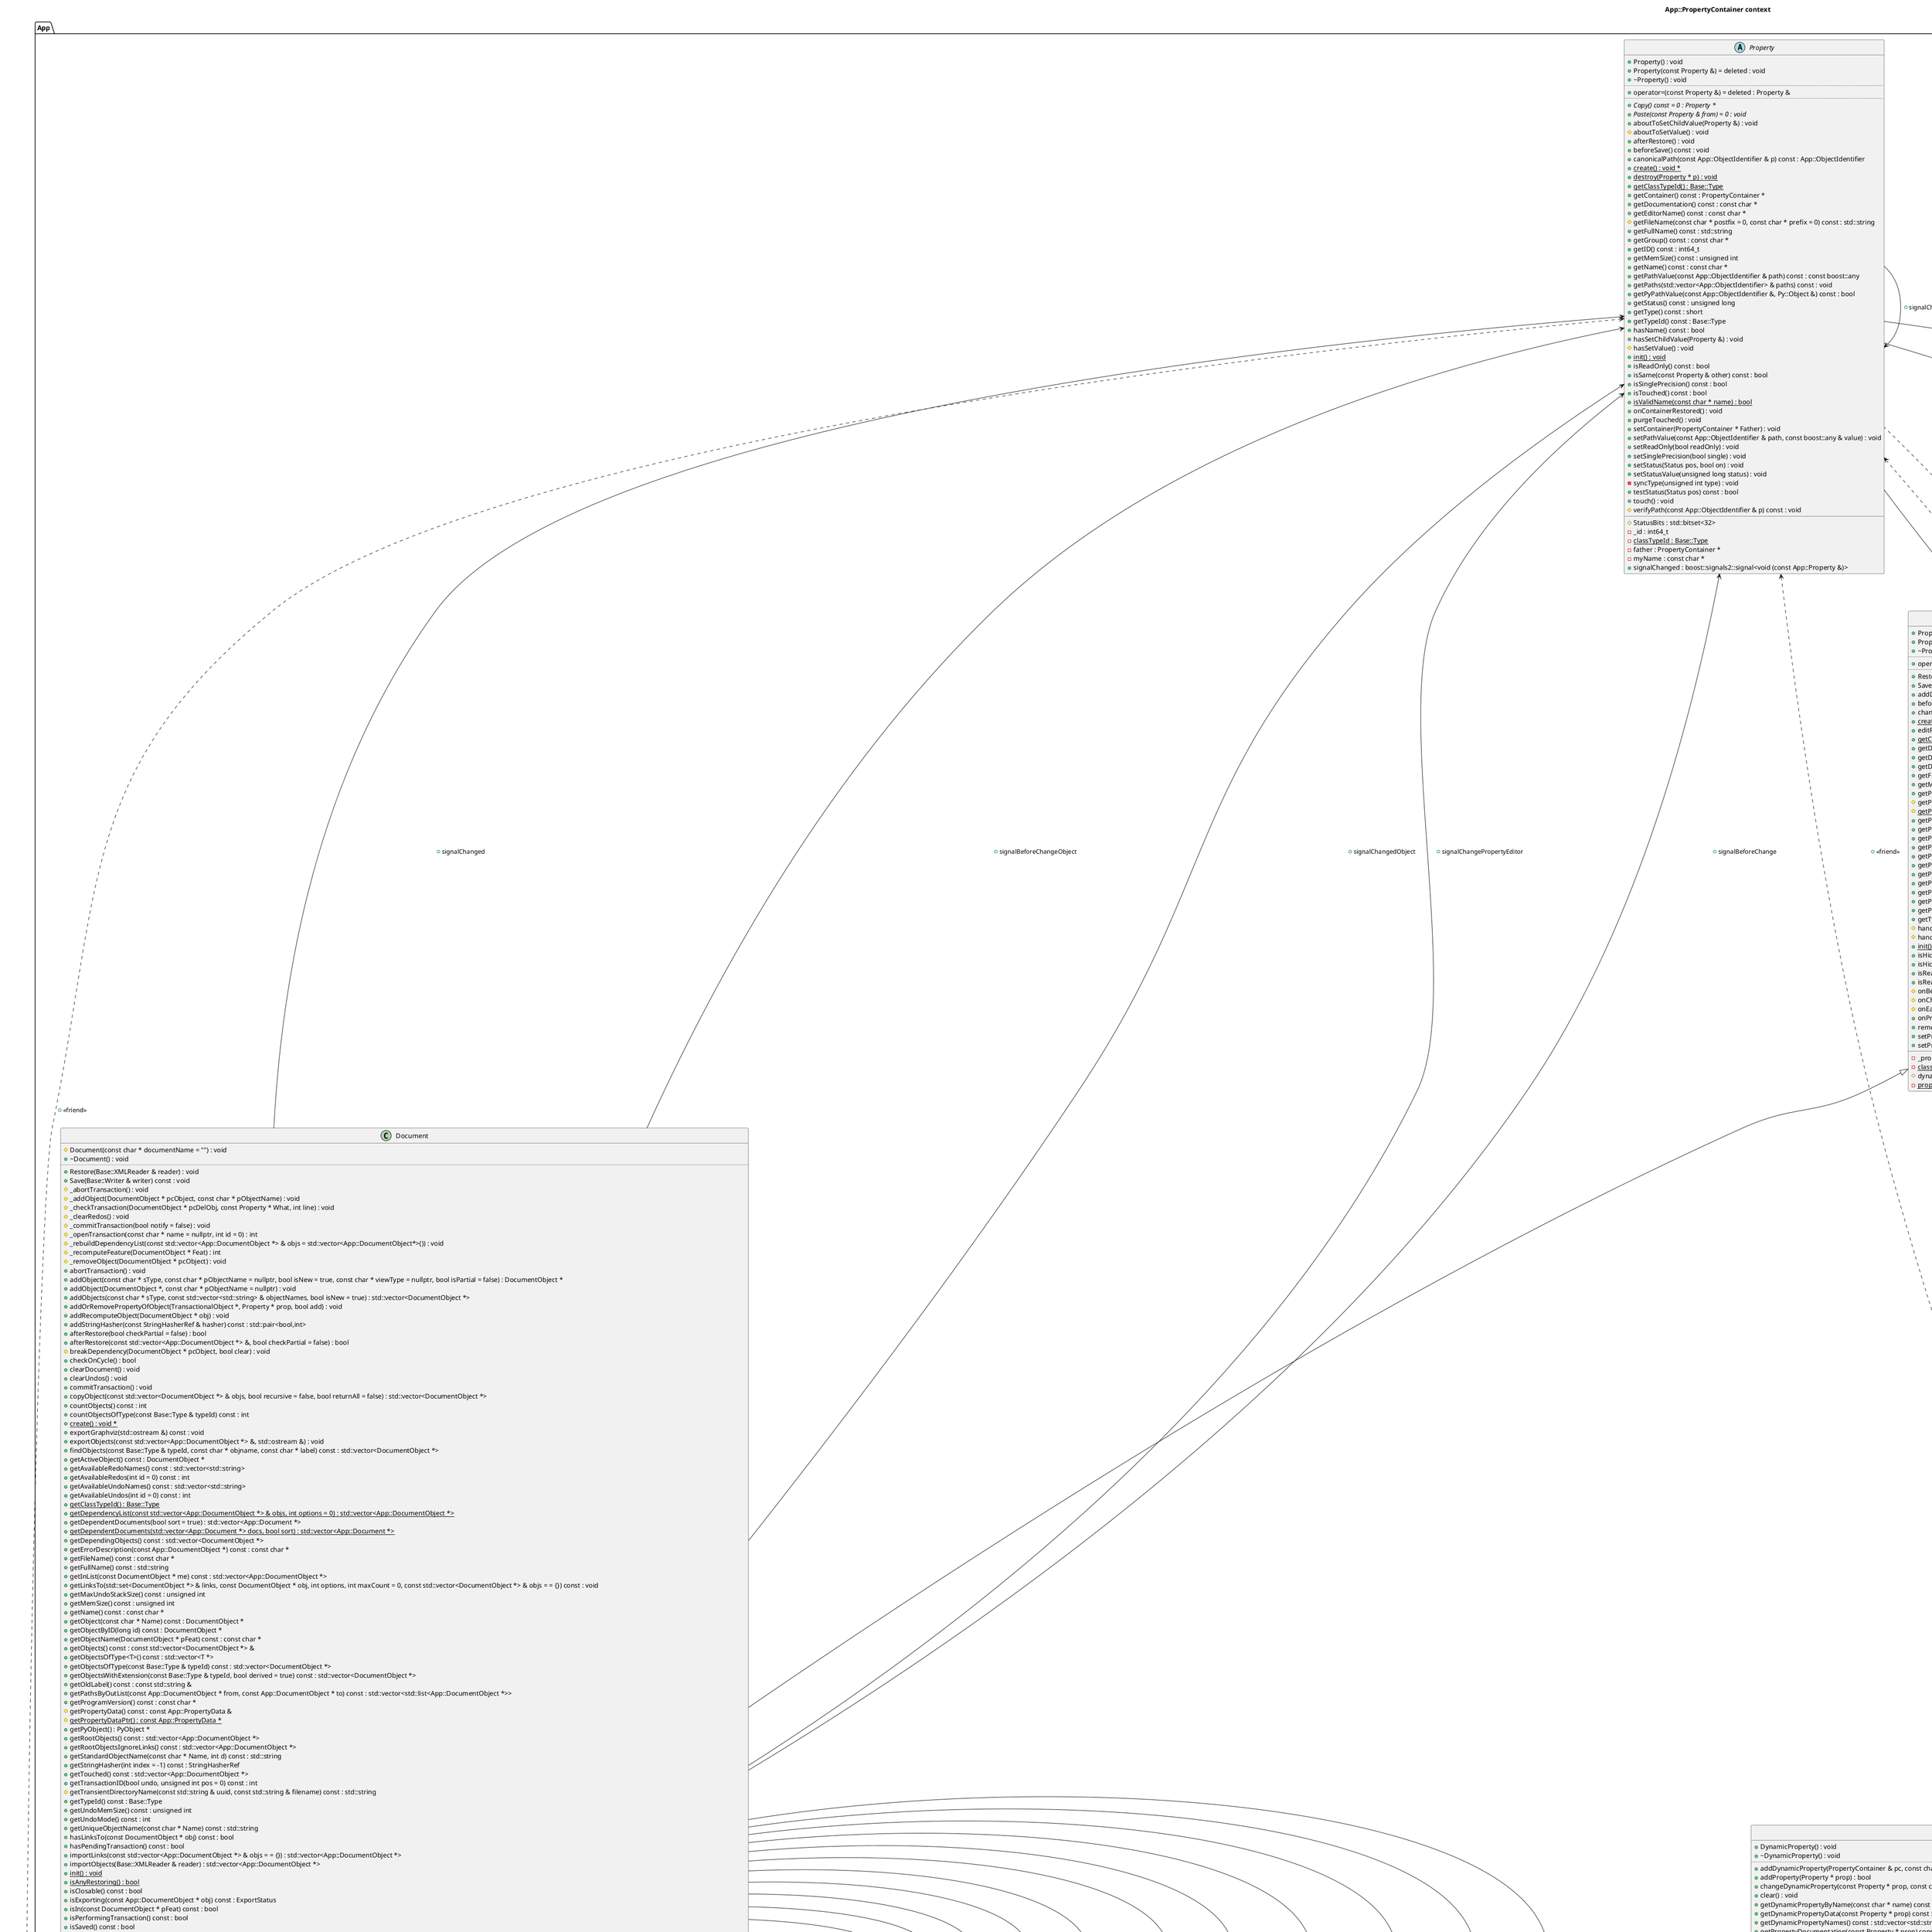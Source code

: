 @startuml
title App::PropertyContainer context
package [Base] as C_0005614219575140048477 {
class "Type" as C_0010396699791746075194
class C_0010396699791746075194 [[https://github.com/FreeCAD/FreeCAD/blob/2fcc5317fe3aee96ca73475986a577719fc78e20/src/Base/Type.h#L80{Type}]] {
+Type(const Type & type) = default : void [[[https://github.com/FreeCAD/FreeCAD/blob/2fcc5317fe3aee96ca73475986a577719fc78e20/src/Base/Type.h#L84{Type}]]]
+Type(Type && type) = default : void [[[https://github.com/FreeCAD/FreeCAD/blob/2fcc5317fe3aee96ca73475986a577719fc78e20/src/Base/Type.h#L85{Type}]]]
+Type() = default : void [[[https://github.com/FreeCAD/FreeCAD/blob/2fcc5317fe3aee96ca73475986a577719fc78e20/src/Base/Type.h#L86{Type}]]]
+~Type() = default : void [[[https://github.com/FreeCAD/FreeCAD/blob/2fcc5317fe3aee96ca73475986a577719fc78e20/src/Base/Type.h#L88{~Type}]]]
..
+operator=(const Type & type) constexpr = default : Type & [[[https://github.com/FreeCAD/FreeCAD/blob/2fcc5317fe3aee96ca73475986a577719fc78e20/src/Base/Type.h#L119{operator=}]]]
+operator=(Type && type) constexpr = default : Type & [[[https://github.com/FreeCAD/FreeCAD/blob/2fcc5317fe3aee96ca73475986a577719fc78e20/src/Base/Type.h#L120{operator=}]]]
..
+operator!=(const Type & type) const : bool [[[https://github.com/FreeCAD/FreeCAD/blob/2fcc5317fe3aee96ca73475986a577719fc78e20/src/Base/Type.h#L122{operator!=}]]]
+operator<(const Type & type) const : bool [[[https://github.com/FreeCAD/FreeCAD/blob/2fcc5317fe3aee96ca73475986a577719fc78e20/src/Base/Type.h#L124{operator<}]]]
+operator<=(const Type & type) const : bool [[[https://github.com/FreeCAD/FreeCAD/blob/2fcc5317fe3aee96ca73475986a577719fc78e20/src/Base/Type.h#L125{operator<=}]]]
+operator==(const Type & type) const : bool [[[https://github.com/FreeCAD/FreeCAD/blob/2fcc5317fe3aee96ca73475986a577719fc78e20/src/Base/Type.h#L121{operator==}]]]
+operator>(const Type & type) const : bool [[[https://github.com/FreeCAD/FreeCAD/blob/2fcc5317fe3aee96ca73475986a577719fc78e20/src/Base/Type.h#L127{operator>}]]]
+operator>=(const Type & type) const : bool [[[https://github.com/FreeCAD/FreeCAD/blob/2fcc5317fe3aee96ca73475986a577719fc78e20/src/Base/Type.h#L126{operator>=}]]]
..
{static} +badType() : Type [[[https://github.com/FreeCAD/FreeCAD/blob/2fcc5317fe3aee96ca73475986a577719fc78e20/src/Base/Type.h#L129{badType}]]]
+canInstantiate() const : bool [[[https://github.com/FreeCAD/FreeCAD/blob/2fcc5317fe3aee96ca73475986a577719fc78e20/src/Base/Type.h#L93{canInstantiate}]]]
+createInstance() : void * [[[https://github.com/FreeCAD/FreeCAD/blob/2fcc5317fe3aee96ca73475986a577719fc78e20/src/Base/Type.h#L91{createInstance}]]]
{static} +createInstanceByName(const char * TypeName, bool bLoadModule = false) : void * [[[https://github.com/FreeCAD/FreeCAD/blob/2fcc5317fe3aee96ca73475986a577719fc78e20/src/Base/Type.h#L95{createInstanceByName}]]]
{static} +createType(const Type & parent, const char * name, instantiationMethod method = nullptr) : Type [[[https://github.com/FreeCAD/FreeCAD/blob/2fcc5317fe3aee96ca73475986a577719fc78e20/src/Base/Type.h#L114{createType}]]]
{static} +destruct() : void [[[https://github.com/FreeCAD/FreeCAD/blob/2fcc5317fe3aee96ca73475986a577719fc78e20/src/Base/Type.h#L131{destruct}]]]
{static} +fromKey(unsigned int key) : Type [[[https://github.com/FreeCAD/FreeCAD/blob/2fcc5317fe3aee96ca73475986a577719fc78e20/src/Base/Type.h#L101{fromKey}]]]
{static} +fromName(const char * name) : Type [[[https://github.com/FreeCAD/FreeCAD/blob/2fcc5317fe3aee96ca73475986a577719fc78e20/src/Base/Type.h#L100{fromName}]]]
{static} +getAllDerivedFrom(const Type & type, std::vector<Type> & List) : int [[[https://github.com/FreeCAD/FreeCAD/blob/2fcc5317fe3aee96ca73475986a577719fc78e20/src/Base/Type.h#L106{getAllDerivedFrom}]]]
+getKey() const : unsigned int [[[https://github.com/FreeCAD/FreeCAD/blob/2fcc5317fe3aee96ca73475986a577719fc78e20/src/Base/Type.h#L116{getKey}]]]
{static} +getModuleName(const char * ClassName) : std::string [[[https://github.com/FreeCAD/FreeCAD/blob/2fcc5317fe3aee96ca73475986a577719fc78e20/src/Base/Type.h#L133{getModuleName}]]]
+getName() const : const char * [[[https://github.com/FreeCAD/FreeCAD/blob/2fcc5317fe3aee96ca73475986a577719fc78e20/src/Base/Type.h#L102{getName}]]]
{static} +getNumTypes() : int [[[https://github.com/FreeCAD/FreeCAD/blob/2fcc5317fe3aee96ca73475986a577719fc78e20/src/Base/Type.h#L111{getNumTypes}]]]
+getParent() const : Type [[[https://github.com/FreeCAD/FreeCAD/blob/2fcc5317fe3aee96ca73475986a577719fc78e20/src/Base/Type.h#L103{getParent}]]]
{static} +getTypeIfDerivedFrom(const char * name, const Type & parent, bool bLoadModule = false) : Type [[[https://github.com/FreeCAD/FreeCAD/blob/2fcc5317fe3aee96ca73475986a577719fc78e20/src/Base/Type.h#L109{getTypeIfDerivedFrom}]]]
{static} +importModule(const char * TypeName) : void [[[https://github.com/FreeCAD/FreeCAD/blob/2fcc5317fe3aee96ca73475986a577719fc78e20/src/Base/Type.h#L96{importModule}]]]
{static} +init() : void [[[https://github.com/FreeCAD/FreeCAD/blob/2fcc5317fe3aee96ca73475986a577719fc78e20/src/Base/Type.h#L130{init}]]]
+isBad() const : bool [[[https://github.com/FreeCAD/FreeCAD/blob/2fcc5317fe3aee96ca73475986a577719fc78e20/src/Base/Type.h#L117{isBad}]]]
+isDerivedFrom(const Type & type) const : bool [[[https://github.com/FreeCAD/FreeCAD/blob/2fcc5317fe3aee96ca73475986a577719fc78e20/src/Base/Type.h#L104{isDerivedFrom}]]]
__
-index : unsigned int [[[https://github.com/FreeCAD/FreeCAD/blob/2fcc5317fe3aee96ca73475986a577719fc78e20/src/Base/Type.h#L137{index}]]]
{static} -loadModuleSet : std::set<std::string> [[[https://github.com/FreeCAD/FreeCAD/blob/2fcc5317fe3aee96ca73475986a577719fc78e20/src/Base/Type.h#L141{loadModuleSet}]]]
{static} -typedata : std::vector<TypeData *> [[[https://github.com/FreeCAD/FreeCAD/blob/2fcc5317fe3aee96ca73475986a577719fc78e20/src/Base/Type.h#L140{typedata}]]]
{static} -typemap : std::map<std::string,unsigned int> [[[https://github.com/FreeCAD/FreeCAD/blob/2fcc5317fe3aee96ca73475986a577719fc78e20/src/Base/Type.h#L139{typemap}]]]
}
abstract "Persistence" as C_0011528780144950876692
abstract C_0011528780144950876692 [[https://github.com/FreeCAD/FreeCAD/blob/2fcc5317fe3aee96ca73475986a577719fc78e20/src/Base/Persistence.h#L36{Persistence}]] {
{abstract} +Restore(XMLReader &) = 0 : void [[[https://github.com/FreeCAD/FreeCAD/blob/2fcc5317fe3aee96ca73475986a577719fc78e20/src/Base/Persistence.h#L79{Restore}]]]
+RestoreDocFile(Reader &) : void [[[https://github.com/FreeCAD/FreeCAD/blob/2fcc5317fe3aee96ca73475986a577719fc78e20/src/Base/Persistence.h#L144{RestoreDocFile}]]]
{abstract} +Save(Writer &) const = 0 : void [[[https://github.com/FreeCAD/FreeCAD/blob/2fcc5317fe3aee96ca73475986a577719fc78e20/src/Base/Persistence.h#L63{Save}]]]
+SaveDocFile(Writer &) const : void [[[https://github.com/FreeCAD/FreeCAD/blob/2fcc5317fe3aee96ca73475986a577719fc78e20/src/Base/Persistence.h#L114{SaveDocFile}]]]
{static} +create() : void * [[[https://github.com/FreeCAD/FreeCAD/blob/2fcc5317fe3aee96ca73475986a577719fc78e20/src/Base/BaseClass.h#L40{create}]]]
+dumpToStream(std::ostream & stream, int compression) : void [[[https://github.com/FreeCAD/FreeCAD/blob/2fcc5317fe3aee96ca73475986a577719fc78e20/src/Base/Persistence.h#L149{dumpToStream}]]]
{static} +encodeAttribute(const std::string &) : std::string [[[https://github.com/FreeCAD/FreeCAD/blob/2fcc5317fe3aee96ca73475986a577719fc78e20/src/Base/Persistence.h#L146{encodeAttribute}]]]
{static} +getClassTypeId() : Base::Type [[[https://github.com/FreeCAD/FreeCAD/blob/2fcc5317fe3aee96ca73475986a577719fc78e20/src/Base/BaseClass.h#L37{getClassTypeId}]]]
{abstract} +getMemSize() const = 0 : unsigned int [[[https://github.com/FreeCAD/FreeCAD/blob/2fcc5317fe3aee96ca73475986a577719fc78e20/src/Base/Persistence.h#L46{getMemSize}]]]
+getTypeId() const : Base::Type [[[https://github.com/FreeCAD/FreeCAD/blob/2fcc5317fe3aee96ca73475986a577719fc78e20/src/Base/BaseClass.h#L38{getTypeId}]]]
{static} +init() : void [[[https://github.com/FreeCAD/FreeCAD/blob/2fcc5317fe3aee96ca73475986a577719fc78e20/src/Base/BaseClass.h#L39{init}]]]
-restoreFinished() : void [[[https://github.com/FreeCAD/FreeCAD/blob/2fcc5317fe3aee96ca73475986a577719fc78e20/src/Base/Persistence.h#L160{restoreFinished}]]]
+restoreFromStream(std::istream & stream) : void [[[https://github.com/FreeCAD/FreeCAD/blob/2fcc5317fe3aee96ca73475986a577719fc78e20/src/Base/Persistence.h#L152{restoreFromStream}]]]
__
{static} -classTypeId : Base::Type [[[https://github.com/FreeCAD/FreeCAD/blob/2fcc5317fe3aee96ca73475986a577719fc78e20/src/Base/BaseClass.h#L43{classTypeId}]]]
}
}
package [App] as C_0018282610363821501524 {
abstract "Property" as C_0010695310204690954695
abstract C_0010695310204690954695 [[https://github.com/FreeCAD/FreeCAD/blob/2fcc5317fe3aee96ca73475986a577719fc78e20/src/App/Property.h#L55{Property}]] {
+Property() : void [[[https://github.com/FreeCAD/FreeCAD/blob/2fcc5317fe3aee96ca73475986a577719fc78e20/src/App/Property.h#L104{Property}]]]
+Property(const Property &) = deleted : void [[[https://github.com/FreeCAD/FreeCAD/blob/2fcc5317fe3aee96ca73475986a577719fc78e20/src/App/Property.h#L297{Property}]]]
+~Property() : void [[[https://github.com/FreeCAD/FreeCAD/blob/2fcc5317fe3aee96ca73475986a577719fc78e20/src/App/Property.h#L105{~Property}]]]
..
+operator=(const Property &) = deleted : Property & [[[https://github.com/FreeCAD/FreeCAD/blob/2fcc5317fe3aee96ca73475986a577719fc78e20/src/App/Property.h#L298{operator=}]]]
..
{abstract} +Copy() const = 0 : Property * [[[https://github.com/FreeCAD/FreeCAD/blob/2fcc5317fe3aee96ca73475986a577719fc78e20/src/App/Property.h#L243{Copy}]]]
{abstract} +Paste(const Property & from) = 0 : void [[[https://github.com/FreeCAD/FreeCAD/blob/2fcc5317fe3aee96ca73475986a577719fc78e20/src/App/Property.h#L245{Paste}]]]
+aboutToSetChildValue(Property &) : void [[[https://github.com/FreeCAD/FreeCAD/blob/2fcc5317fe3aee96ca73475986a577719fc78e20/src/App/Property.h#L250{aboutToSetChildValue}]]]
#aboutToSetValue() : void [[[https://github.com/FreeCAD/FreeCAD/blob/2fcc5317fe3aee96ca73475986a577719fc78e20/src/App/Property.h#L287{aboutToSetValue}]]]
+afterRestore() : void [[[https://github.com/FreeCAD/FreeCAD/blob/2fcc5317fe3aee96ca73475986a577719fc78e20/src/App/Property.h#L193{afterRestore}]]]
+beforeSave() const : void [[[https://github.com/FreeCAD/FreeCAD/blob/2fcc5317fe3aee96ca73475986a577719fc78e20/src/App/Property.h#L265{beforeSave}]]]
+canonicalPath(const App::ObjectIdentifier & p) const : App::ObjectIdentifier [[[https://github.com/FreeCAD/FreeCAD/blob/2fcc5317fe3aee96ca73475986a577719fc78e20/src/App/Property.h#L168{canonicalPath}]]]
{static} +create() : void * [[[https://github.com/FreeCAD/FreeCAD/blob/2fcc5317fe3aee96ca73475986a577719fc78e20/src/Base/BaseClass.h#L52{create}]]]
{static} +destroy(Property * p) : void [[[https://github.com/FreeCAD/FreeCAD/blob/2fcc5317fe3aee96ca73475986a577719fc78e20/src/App/Property.h#L108{destroy}]]]
{static} +getClassTypeId() : Base::Type [[[https://github.com/FreeCAD/FreeCAD/blob/2fcc5317fe3aee96ca73475986a577719fc78e20/src/Base/BaseClass.h#L49{getClassTypeId}]]]
+getContainer() const : PropertyContainer * [[[https://github.com/FreeCAD/FreeCAD/blob/2fcc5317fe3aee96ca73475986a577719fc78e20/src/App/Property.h#L154{getContainer}]]]
+getDocumentation() const : const char * [[[https://github.com/FreeCAD/FreeCAD/blob/2fcc5317fe3aee96ca73475986a577719fc78e20/src/App/Property.h#L148{getDocumentation}]]]
+getEditorName() const : const char * [[[https://github.com/FreeCAD/FreeCAD/blob/2fcc5317fe3aee96ca73475986a577719fc78e20/src/App/Property.h#L139{getEditorName}]]]
#getFileName(const char * postfix = 0, const char * prefix = 0) const : std::string [[[https://github.com/FreeCAD/FreeCAD/blob/2fcc5317fe3aee96ca73475986a577719fc78e20/src/App/Property.h#L293{getFileName}]]]
+getFullName() const : std::string [[[https://github.com/FreeCAD/FreeCAD/blob/2fcc5317fe3aee96ca73475986a577719fc78e20/src/App/Property.h#L136{getFullName}]]]
+getGroup() const : const char * [[[https://github.com/FreeCAD/FreeCAD/blob/2fcc5317fe3aee96ca73475986a577719fc78e20/src/App/Property.h#L145{getGroup}]]]
+getID() const : int64_t [[[https://github.com/FreeCAD/FreeCAD/blob/2fcc5317fe3aee96ca73475986a577719fc78e20/src/App/Property.h#L263{getID}]]]
+getMemSize() const : unsigned int [[[https://github.com/FreeCAD/FreeCAD/blob/2fcc5317fe3aee96ca73475986a577719fc78e20/src/App/Property.h#L116{getMemSize}]]]
+getName() const : const char * [[[https://github.com/FreeCAD/FreeCAD/blob/2fcc5317fe3aee96ca73475986a577719fc78e20/src/App/Property.h#L125{getName}]]]
+getPathValue(const App::ObjectIdentifier & path) const : const boost::any [[[https://github.com/FreeCAD/FreeCAD/blob/2fcc5317fe3aee96ca73475986a577719fc78e20/src/App/Property.h#L160{getPathValue}]]]
+getPaths(std::vector<App::ObjectIdentifier> & paths) const : void [[[https://github.com/FreeCAD/FreeCAD/blob/2fcc5317fe3aee96ca73475986a577719fc78e20/src/App/Property.h#L171{getPaths}]]]
+getPyPathValue(const App::ObjectIdentifier &, Py::Object &) const : bool [[[https://github.com/FreeCAD/FreeCAD/blob/2fcc5317fe3aee96ca73475986a577719fc78e20/src/App/Property.h#L163{getPyPathValue}]]]
+getStatus() const : unsigned long [[[https://github.com/FreeCAD/FreeCAD/blob/2fcc5317fe3aee96ca73475986a577719fc78e20/src/App/Property.h#L218{getStatus}]]]
+getType() const : short [[[https://github.com/FreeCAD/FreeCAD/blob/2fcc5317fe3aee96ca73475986a577719fc78e20/src/App/Property.h#L142{getType}]]]
+getTypeId() const : Base::Type [[[https://github.com/FreeCAD/FreeCAD/blob/2fcc5317fe3aee96ca73475986a577719fc78e20/src/Base/BaseClass.h#L50{getTypeId}]]]
+hasName() const : bool [[[https://github.com/FreeCAD/FreeCAD/blob/2fcc5317fe3aee96ca73475986a577719fc78e20/src/App/Property.h#L129{hasName}]]]
+hasSetChildValue(Property &) : void [[[https://github.com/FreeCAD/FreeCAD/blob/2fcc5317fe3aee96ca73475986a577719fc78e20/src/App/Property.h#L248{hasSetChildValue}]]]
#hasSetValue() : void [[[https://github.com/FreeCAD/FreeCAD/blob/2fcc5317fe3aee96ca73475986a577719fc78e20/src/App/Property.h#L285{hasSetValue}]]]
{static} +init() : void [[[https://github.com/FreeCAD/FreeCAD/blob/2fcc5317fe3aee96ca73475986a577719fc78e20/src/Base/BaseClass.h#L51{init}]]]
+isReadOnly() const : bool [[[https://github.com/FreeCAD/FreeCAD/blob/2fcc5317fe3aee96ca73475986a577719fc78e20/src/App/Property.h#L228{isReadOnly}]]]
+isSame(const Property & other) const : bool [[[https://github.com/FreeCAD/FreeCAD/blob/2fcc5317fe3aee96ca73475986a577719fc78e20/src/App/Property.h#L253{isSame}]]]
+isSinglePrecision() const : bool [[[https://github.com/FreeCAD/FreeCAD/blob/2fcc5317fe3aee96ca73475986a577719fc78e20/src/App/Property.h#L237{isSinglePrecision}]]]
+isTouched() const : bool [[[https://github.com/FreeCAD/FreeCAD/blob/2fcc5317fe3aee96ca73475986a577719fc78e20/src/App/Property.h#L210{isTouched}]]]
{static} +isValidName(const char * name) : bool [[[https://github.com/FreeCAD/FreeCAD/blob/2fcc5317fe3aee96ca73475986a577719fc78e20/src/App/Property.h#L134{isValidName}]]]
+onContainerRestored() : void [[[https://github.com/FreeCAD/FreeCAD/blob/2fcc5317fe3aee96ca73475986a577719fc78e20/src/App/Property.h#L202{onContainerRestored}]]]
+purgeTouched() : void [[[https://github.com/FreeCAD/FreeCAD/blob/2fcc5317fe3aee96ca73475986a577719fc78e20/src/App/Property.h#L214{purgeTouched}]]]
+setContainer(PropertyContainer * Father) : void [[[https://github.com/FreeCAD/FreeCAD/blob/2fcc5317fe3aee96ca73475986a577719fc78e20/src/App/Property.h#L151{setContainer}]]]
+setPathValue(const App::ObjectIdentifier & path, const boost::any & value) : void [[[https://github.com/FreeCAD/FreeCAD/blob/2fcc5317fe3aee96ca73475986a577719fc78e20/src/App/Property.h#L157{setPathValue}]]]
+setReadOnly(bool readOnly) : void [[[https://github.com/FreeCAD/FreeCAD/blob/2fcc5317fe3aee96ca73475986a577719fc78e20/src/App/Property.h#L227{setReadOnly}]]]
+setSinglePrecision(bool single) : void [[[https://github.com/FreeCAD/FreeCAD/blob/2fcc5317fe3aee96ca73475986a577719fc78e20/src/App/Property.h#L233{setSinglePrecision}]]]
+setStatus(Status pos, bool on) : void [[[https://github.com/FreeCAD/FreeCAD/blob/2fcc5317fe3aee96ca73475986a577719fc78e20/src/App/Property.h#L224{setStatus}]]]
+setStatusValue(unsigned long status) : void [[[https://github.com/FreeCAD/FreeCAD/blob/2fcc5317fe3aee96ca73475986a577719fc78e20/src/App/Property.h#L225{setStatusValue}]]]
-syncType(unsigned int type) : void [[[https://github.com/FreeCAD/FreeCAD/blob/2fcc5317fe3aee96ca73475986a577719fc78e20/src/App/Property.h#L302{syncType}]]]
+testStatus(Status pos) const : bool [[[https://github.com/FreeCAD/FreeCAD/blob/2fcc5317fe3aee96ca73475986a577719fc78e20/src/App/Property.h#L221{testStatus}]]]
+touch() : void [[[https://github.com/FreeCAD/FreeCAD/blob/2fcc5317fe3aee96ca73475986a577719fc78e20/src/App/Property.h#L208{touch}]]]
#verifyPath(const App::ObjectIdentifier & p) const : void [[[https://github.com/FreeCAD/FreeCAD/blob/2fcc5317fe3aee96ca73475986a577719fc78e20/src/App/Property.h#L290{verifyPath}]]]
__
#StatusBits : std::bitset<32> [[[https://github.com/FreeCAD/FreeCAD/blob/2fcc5317fe3aee96ca73475986a577719fc78e20/src/App/Property.h#L281{StatusBits}]]]
-_id : int64_t [[[https://github.com/FreeCAD/FreeCAD/blob/2fcc5317fe3aee96ca73475986a577719fc78e20/src/App/Property.h#L307{_id}]]]
{static} -classTypeId : Base::Type [[[https://github.com/FreeCAD/FreeCAD/blob/2fcc5317fe3aee96ca73475986a577719fc78e20/src/Base/BaseClass.h#L55{classTypeId}]]]
-father : PropertyContainer * [[[https://github.com/FreeCAD/FreeCAD/blob/2fcc5317fe3aee96ca73475986a577719fc78e20/src/App/Property.h#L305{father}]]]
-myName : const char * [[[https://github.com/FreeCAD/FreeCAD/blob/2fcc5317fe3aee96ca73475986a577719fc78e20/src/App/Property.h#L306{myName}]]]
+signalChanged : boost::signals2::signal<void (const App::Property &)> [[[https://github.com/FreeCAD/FreeCAD/blob/2fcc5317fe3aee96ca73475986a577719fc78e20/src/App/Property.h#L310{signalChanged}]]]
}
class "DynamicProperty" as C_0006995009966221590167
class C_0006995009966221590167 [[https://github.com/FreeCAD/FreeCAD/blob/2fcc5317fe3aee96ca73475986a577719fc78e20/src/App/DynamicProperty.h#L67{DynamicProperty}]] {
+DynamicProperty() : void [[[https://github.com/FreeCAD/FreeCAD/blob/2fcc5317fe3aee96ca73475986a577719fc78e20/src/App/DynamicProperty.h#L70{DynamicProperty}]]]
+~DynamicProperty() : void [[[https://github.com/FreeCAD/FreeCAD/blob/2fcc5317fe3aee96ca73475986a577719fc78e20/src/App/DynamicProperty.h#L71{~DynamicProperty}]]]
..
+addDynamicProperty(PropertyContainer & pc, const char * type, const char * name = nullptr, const char * group = nullptr, const char * doc = nullptr, short attr = 0, bool ro = false, bool hidden = false) : Property * [[[https://github.com/FreeCAD/FreeCAD/blob/2fcc5317fe3aee96ca73475986a577719fc78e20/src/App/DynamicProperty.h#L100{addDynamicProperty}]]]
+addProperty(Property * prop) : bool [[[https://github.com/FreeCAD/FreeCAD/blob/2fcc5317fe3aee96ca73475986a577719fc78e20/src/App/DynamicProperty.h#L108{addProperty}]]]
+changeDynamicProperty(const Property * prop, const char * group, const char * doc) : bool [[[https://github.com/FreeCAD/FreeCAD/blob/2fcc5317fe3aee96ca73475986a577719fc78e20/src/App/DynamicProperty.h#L172{changeDynamicProperty}]]]
+clear() : void [[[https://github.com/FreeCAD/FreeCAD/blob/2fcc5317fe3aee96ca73475986a577719fc78e20/src/App/DynamicProperty.h#L139{clear}]]]
+getDynamicPropertyByName(const char * name) const : Property * [[[https://github.com/FreeCAD/FreeCAD/blob/2fcc5317fe3aee96ca73475986a577719fc78e20/src/App/DynamicProperty.h#L82{getDynamicPropertyByName}]]]
+getDynamicPropertyData(const Property * prop) const : PropData [[[https://github.com/FreeCAD/FreeCAD/blob/2fcc5317fe3aee96ca73475986a577719fc78e20/src/App/DynamicProperty.h#L170{getDynamicPropertyData}]]]
+getDynamicPropertyNames() const : std::vector<std::string> [[[https://github.com/FreeCAD/FreeCAD/blob/2fcc5317fe3aee96ca73475986a577719fc78e20/src/App/DynamicProperty.h#L117{getDynamicPropertyNames}]]]
+getPropertyDocumentation(const Property * prop) const : const char * [[[https://github.com/FreeCAD/FreeCAD/blob/2fcc5317fe3aee96ca73475986a577719fc78e20/src/App/DynamicProperty.h#L133{getPropertyDocumentation}]]]
+getPropertyDocumentation(const char * name) const : const char * [[[https://github.com/FreeCAD/FreeCAD/blob/2fcc5317fe3aee96ca73475986a577719fc78e20/src/App/DynamicProperty.h#L135{getPropertyDocumentation}]]]
+getPropertyGroup(const Property * prop) const : const char * [[[https://github.com/FreeCAD/FreeCAD/blob/2fcc5317fe3aee96ca73475986a577719fc78e20/src/App/DynamicProperty.h#L129{getPropertyGroup}]]]
+getPropertyGroup(const char * name) const : const char * [[[https://github.com/FreeCAD/FreeCAD/blob/2fcc5317fe3aee96ca73475986a577719fc78e20/src/App/DynamicProperty.h#L131{getPropertyGroup}]]]
+getPropertyList(std::vector<Property *> & List) const : void [[[https://github.com/FreeCAD/FreeCAD/blob/2fcc5317fe3aee96ca73475986a577719fc78e20/src/App/DynamicProperty.h#L76{getPropertyList}]]]
+getPropertyMap(std::map<std::string,Property *> & Map) const : void [[[https://github.com/FreeCAD/FreeCAD/blob/2fcc5317fe3aee96ca73475986a577719fc78e20/src/App/DynamicProperty.h#L80{getPropertyMap}]]]
+getPropertyName(const Property * prop) const : const char * [[[https://github.com/FreeCAD/FreeCAD/blob/2fcc5317fe3aee96ca73475986a577719fc78e20/src/App/DynamicProperty.h#L119{getPropertyName}]]]
+getPropertyNamedList(std::vector<std::pair<const char *,Property *>> & List) const : void [[[https://github.com/FreeCAD/FreeCAD/blob/2fcc5317fe3aee96ca73475986a577719fc78e20/src/App/DynamicProperty.h#L78{getPropertyNamedList}]]]
+getPropertyType(const char * name) const : short [[[https://github.com/FreeCAD/FreeCAD/blob/2fcc5317fe3aee96ca73475986a577719fc78e20/src/App/DynamicProperty.h#L127{getPropertyType}]]]
+getPropertyType(const Property * prop) const : short [[[https://github.com/FreeCAD/FreeCAD/blob/2fcc5317fe3aee96ca73475986a577719fc78e20/src/App/DynamicProperty.h#L125{getPropertyType}]]]
-getUniquePropertyName(PropertyContainer & pc, const char * Name) const : std::string [[[https://github.com/FreeCAD/FreeCAD/blob/2fcc5317fe3aee96ca73475986a577719fc78e20/src/App/DynamicProperty.h#L175{getUniquePropertyName}]]]
+removeDynamicProperty(const char * name) : bool [[[https://github.com/FreeCAD/FreeCAD/blob/2fcc5317fe3aee96ca73475986a577719fc78e20/src/App/DynamicProperty.h#L113{removeDynamicProperty}]]]
+removeProperty(const Property * prop) : bool [[[https://github.com/FreeCAD/FreeCAD/blob/2fcc5317fe3aee96ca73475986a577719fc78e20/src/App/DynamicProperty.h#L115{removeProperty}]]]
+restore(PropertyContainer & pc, const char * PropName, const char * TypeName, Base::XMLReader & reader) : Property * [[[https://github.com/FreeCAD/FreeCAD/blob/2fcc5317fe3aee96ca73475986a577719fc78e20/src/App/DynamicProperty.h#L146{restore}]]]
+save(const Property * prop, Base::Writer & writer) const : void [[[https://github.com/FreeCAD/FreeCAD/blob/2fcc5317fe3aee96ca73475986a577719fc78e20/src/App/DynamicProperty.h#L144{save}]]]
+size() const : size_t [[[https://github.com/FreeCAD/FreeCAD/blob/2fcc5317fe3aee96ca73475986a577719fc78e20/src/App/DynamicProperty.h#L142{size}]]]
__
-props : bmi::multi_index_container<PropData,bmi::indexed_by<bmi::hashed_unique<bmi::const_mem_fun<PropData,const char *,&PropData::getName>,CStringHasher,CStringHasher>,bmi::hashed_unique<bmi::member<PropData,Property *,&PropData::property>>>> [[[https://github.com/FreeCAD/FreeCAD/blob/2fcc5317fe3aee96ca73475986a577719fc78e20/src/App/DynamicProperty.h#L190{props}]]]
}
class "PropertyData" as C_0008521121395702379220
class C_0008521121395702379220 [[https://github.com/FreeCAD/FreeCAD/blob/2fcc5317fe3aee96ca73475986a577719fc78e20/src/App/PropertyContainer.h#L58{PropertyData}]] {
+addProperty(OffsetBase offsetBase, const char * PropName, Property * Prop, const char * PropertyGroup = nullptr, PropertyType  = Prop_None, const char * PropertyDocu = nullptr) : void [[[https://github.com/FreeCAD/FreeCAD/blob/2fcc5317fe3aee96ca73475986a577719fc78e20/src/App/PropertyContainer.h#L118{addProperty}]]]
+findProperty(OffsetBase offsetBase, const char * PropName) const : const PropertySpec * [[[https://github.com/FreeCAD/FreeCAD/blob/2fcc5317fe3aee96ca73475986a577719fc78e20/src/App/PropertyContainer.h#L120{findProperty}]]]
+findProperty(OffsetBase offsetBase, const Property * prop) const : const PropertySpec * [[[https://github.com/FreeCAD/FreeCAD/blob/2fcc5317fe3aee96ca73475986a577719fc78e20/src/App/PropertyContainer.h#L121{findProperty}]]]
+getDocumentation(OffsetBase offsetBase, const char * name) const : const char * [[[https://github.com/FreeCAD/FreeCAD/blob/2fcc5317fe3aee96ca73475986a577719fc78e20/src/App/PropertyContainer.h#L128{getDocumentation}]]]
+getDocumentation(OffsetBase offsetBase, const Property * prop) const : const char * [[[https://github.com/FreeCAD/FreeCAD/blob/2fcc5317fe3aee96ca73475986a577719fc78e20/src/App/PropertyContainer.h#L129{getDocumentation}]]]
+getGroup(OffsetBase offsetBase, const char * name) const : const char * [[[https://github.com/FreeCAD/FreeCAD/blob/2fcc5317fe3aee96ca73475986a577719fc78e20/src/App/PropertyContainer.h#L126{getGroup}]]]
+getGroup(OffsetBase offsetBase, const Property * prop) const : const char * [[[https://github.com/FreeCAD/FreeCAD/blob/2fcc5317fe3aee96ca73475986a577719fc78e20/src/App/PropertyContainer.h#L127{getGroup}]]]
+getName(OffsetBase offsetBase, const Property * prop) const : const char * [[[https://github.com/FreeCAD/FreeCAD/blob/2fcc5317fe3aee96ca73475986a577719fc78e20/src/App/PropertyContainer.h#L123{getName}]]]
+getPropertyByName(OffsetBase offsetBase, const char * name) const : Property * [[[https://github.com/FreeCAD/FreeCAD/blob/2fcc5317fe3aee96ca73475986a577719fc78e20/src/App/PropertyContainer.h#L131{getPropertyByName}]]]
+getPropertyList(OffsetBase offsetBase, std::vector<Property *> & List) const : void [[[https://github.com/FreeCAD/FreeCAD/blob/2fcc5317fe3aee96ca73475986a577719fc78e20/src/App/PropertyContainer.h#L133{getPropertyList}]]]
+getPropertyMap(OffsetBase offsetBase, std::map<std::string,Property *> & Map) const : void [[[https://github.com/FreeCAD/FreeCAD/blob/2fcc5317fe3aee96ca73475986a577719fc78e20/src/App/PropertyContainer.h#L132{getPropertyMap}]]]
+getPropertyNamedList(OffsetBase offsetBase, std::vector<std::pair<const char *,Property *>> & List) const : void [[[https://github.com/FreeCAD/FreeCAD/blob/2fcc5317fe3aee96ca73475986a577719fc78e20/src/App/PropertyContainer.h#L134{getPropertyNamedList}]]]
+getType(OffsetBase offsetBase, const Property * prop) const : short [[[https://github.com/FreeCAD/FreeCAD/blob/2fcc5317fe3aee96ca73475986a577719fc78e20/src/App/PropertyContainer.h#L124{getType}]]]
+getType(OffsetBase offsetBase, const char * name) const : short [[[https://github.com/FreeCAD/FreeCAD/blob/2fcc5317fe3aee96ca73475986a577719fc78e20/src/App/PropertyContainer.h#L125{getType}]]]
+merge(PropertyData * other = nullptr) const : void [[[https://github.com/FreeCAD/FreeCAD/blob/2fcc5317fe3aee96ca73475986a577719fc78e20/src/App/PropertyContainer.h#L136{merge}]]]
+split(PropertyData * other) : void [[[https://github.com/FreeCAD/FreeCAD/blob/2fcc5317fe3aee96ca73475986a577719fc78e20/src/App/PropertyContainer.h#L137{split}]]]
__
+parentMerged : bool [[[https://github.com/FreeCAD/FreeCAD/blob/2fcc5317fe3aee96ca73475986a577719fc78e20/src/App/PropertyContainer.h#L114{parentMerged}]]]
+parentPropertyData : const PropertyData * [[[https://github.com/FreeCAD/FreeCAD/blob/2fcc5317fe3aee96ca73475986a577719fc78e20/src/App/PropertyContainer.h#L116{parentPropertyData}]]]
+propertyData : bmi::multi_index_container<PropertySpec,bmi::indexed_by<bmi::sequenced<>,bmi::hashed_unique<bmi::member<PropertySpec,const char *,&PropertySpec::Name>,CStringHasher,CStringHasher>,bmi::hashed_unique<bmi::member<PropertySpec,short,&PropertySpec::Offset>>>> [[[https://github.com/FreeCAD/FreeCAD/blob/2fcc5317fe3aee96ca73475986a577719fc78e20/src/App/PropertyContainer.h#L112{propertyData}]]]
}
class "PropertyContainer" as C_0011434723455086278527
class C_0011434723455086278527 [[https://github.com/FreeCAD/FreeCAD/blob/2fcc5317fe3aee96ca73475986a577719fc78e20/src/App/PropertyContainer.h#L143{PropertyContainer}]] {
+PropertyContainer() : void [[[https://github.com/FreeCAD/FreeCAD/blob/2fcc5317fe3aee96ca73475986a577719fc78e20/src/App/PropertyContainer.h#L153{PropertyContainer}]]]
+PropertyContainer(const PropertyContainer &) = deleted : void [[[https://github.com/FreeCAD/FreeCAD/blob/2fcc5317fe3aee96ca73475986a577719fc78e20/src/App/PropertyContainer.h#L261{PropertyContainer}]]]
+~PropertyContainer() : void [[[https://github.com/FreeCAD/FreeCAD/blob/2fcc5317fe3aee96ca73475986a577719fc78e20/src/App/PropertyContainer.h#L159{~PropertyContainer}]]]
..
+operator=(const PropertyContainer &) = deleted : PropertyContainer & [[[https://github.com/FreeCAD/FreeCAD/blob/2fcc5317fe3aee96ca73475986a577719fc78e20/src/App/PropertyContainer.h#L262{operator=}]]]
..
+Restore(Base::XMLReader & reader) : void [[[https://github.com/FreeCAD/FreeCAD/blob/2fcc5317fe3aee96ca73475986a577719fc78e20/src/App/PropertyContainer.h#L224{Restore}]]]
+Save(Base::Writer & writer) const : void [[[https://github.com/FreeCAD/FreeCAD/blob/2fcc5317fe3aee96ca73475986a577719fc78e20/src/App/PropertyContainer.h#L223{Save}]]]
+addDynamicProperty(const char * type, const char * name = nullptr, const char * group = nullptr, const char * doc = nullptr, short attr = 0, bool ro = false, bool hidden = false) : App::Property * [[[https://github.com/FreeCAD/FreeCAD/blob/2fcc5317fe3aee96ca73475986a577719fc78e20/src/App/PropertyContainer.h#L198{addDynamicProperty}]]]
+beforeSave() const : void [[[https://github.com/FreeCAD/FreeCAD/blob/2fcc5317fe3aee96ca73475986a577719fc78e20/src/App/PropertyContainer.h#L225{beforeSave}]]]
+changeDynamicProperty(const Property * prop, const char * group, const char * doc) : bool [[[https://github.com/FreeCAD/FreeCAD/blob/2fcc5317fe3aee96ca73475986a577719fc78e20/src/App/PropertyContainer.h#L207{changeDynamicProperty}]]]
{static} +create() : void * [[[https://github.com/FreeCAD/FreeCAD/blob/2fcc5317fe3aee96ca73475986a577719fc78e20/src/Base/BaseClass.h#L52{create}]]]
+editProperty(const char *) : void [[[https://github.com/FreeCAD/FreeCAD/blob/2fcc5317fe3aee96ca73475986a577719fc78e20/src/App/PropertyContainer.h#L227{editProperty}]]]
{static} +getClassTypeId() : Base::Type [[[https://github.com/FreeCAD/FreeCAD/blob/2fcc5317fe3aee96ca73475986a577719fc78e20/src/Base/BaseClass.h#L49{getClassTypeId}]]]
+getDynamicPropertyByName(const char * name) const : App::Property * [[[https://github.com/FreeCAD/FreeCAD/blob/2fcc5317fe3aee96ca73475986a577719fc78e20/src/App/PropertyContainer.h#L217{getDynamicPropertyByName}]]]
+getDynamicPropertyData(const Property * prop) const : DynamicProperty::PropData [[[https://github.com/FreeCAD/FreeCAD/blob/2fcc5317fe3aee96ca73475986a577719fc78e20/src/App/PropertyContainer.h#L203{getDynamicPropertyData}]]]
+getDynamicPropertyNames() const : std::vector<std::string> [[[https://github.com/FreeCAD/FreeCAD/blob/2fcc5317fe3aee96ca73475986a577719fc78e20/src/App/PropertyContainer.h#L214{getDynamicPropertyNames}]]]
+getFullName() const : std::string [[[https://github.com/FreeCAD/FreeCAD/blob/2fcc5317fe3aee96ca73475986a577719fc78e20/src/App/PropertyContainer.h#L163{getFullName}]]]
+getMemSize() const : unsigned int [[[https://github.com/FreeCAD/FreeCAD/blob/2fcc5317fe3aee96ca73475986a577719fc78e20/src/App/PropertyContainer.h#L161{getMemSize}]]]
+getPropertyByName(const char * name) const : Property * [[[https://github.com/FreeCAD/FreeCAD/blob/2fcc5317fe3aee96ca73475986a577719fc78e20/src/App/PropertyContainer.h#L166{getPropertyByName}]]]
#getPropertyData() const : const PropertyData & [[[https://github.com/FreeCAD/FreeCAD/blob/2fcc5317fe3aee96ca73475986a577719fc78e20/src/App/PropertyContainer.h#L254{getPropertyData}]]]
{static} #getPropertyDataPtr() : const PropertyData * [[[https://github.com/FreeCAD/FreeCAD/blob/2fcc5317fe3aee96ca73475986a577719fc78e20/src/App/PropertyContainer.h#L253{getPropertyDataPtr}]]]
+getPropertyDocumentation(const Property * prop) const : const char * [[[https://github.com/FreeCAD/FreeCAD/blob/2fcc5317fe3aee96ca73475986a577719fc78e20/src/App/PropertyContainer.h#L187{getPropertyDocumentation}]]]
+getPropertyDocumentation(const char * name) const : const char * [[[https://github.com/FreeCAD/FreeCAD/blob/2fcc5317fe3aee96ca73475986a577719fc78e20/src/App/PropertyContainer.h#L189{getPropertyDocumentation}]]]
+getPropertyGroup(const char * name) const : const char * [[[https://github.com/FreeCAD/FreeCAD/blob/2fcc5317fe3aee96ca73475986a577719fc78e20/src/App/PropertyContainer.h#L185{getPropertyGroup}]]]
+getPropertyGroup(const Property * prop) const : const char * [[[https://github.com/FreeCAD/FreeCAD/blob/2fcc5317fe3aee96ca73475986a577719fc78e20/src/App/PropertyContainer.h#L183{getPropertyGroup}]]]
+getPropertyList(std::vector<Property *> & List) const : void [[[https://github.com/FreeCAD/FreeCAD/blob/2fcc5317fe3aee96ca73475986a577719fc78e20/src/App/PropertyContainer.h#L172{getPropertyList}]]]
+getPropertyMap(std::map<std::string,Property *> & Map) const : void [[[https://github.com/FreeCAD/FreeCAD/blob/2fcc5317fe3aee96ca73475986a577719fc78e20/src/App/PropertyContainer.h#L170{getPropertyMap}]]]
+getPropertyName(const Property * prop) const : const char * [[[https://github.com/FreeCAD/FreeCAD/blob/2fcc5317fe3aee96ca73475986a577719fc78e20/src/App/PropertyContainer.h#L168{getPropertyName}]]]
+getPropertyNamedList(std::vector<std::pair<const char *,Property *>> & List) const : void [[[https://github.com/FreeCAD/FreeCAD/blob/2fcc5317fe3aee96ca73475986a577719fc78e20/src/App/PropertyContainer.h#L174{getPropertyNamedList}]]]
+getPropertyPrefix() const : const char * [[[https://github.com/FreeCAD/FreeCAD/blob/2fcc5317fe3aee96ca73475986a577719fc78e20/src/App/PropertyContainer.h#L229{getPropertyPrefix}]]]
+getPropertyType(const char * name) const : short [[[https://github.com/FreeCAD/FreeCAD/blob/2fcc5317fe3aee96ca73475986a577719fc78e20/src/App/PropertyContainer.h#L181{getPropertyType}]]]
+getPropertyType(const Property * prop) const : short [[[https://github.com/FreeCAD/FreeCAD/blob/2fcc5317fe3aee96ca73475986a577719fc78e20/src/App/PropertyContainer.h#L179{getPropertyType}]]]
+getTypeId() const : Base::Type [[[https://github.com/FreeCAD/FreeCAD/blob/2fcc5317fe3aee96ca73475986a577719fc78e20/src/Base/BaseClass.h#L50{getTypeId}]]]
#handleChangedPropertyName(Base::XMLReader & reader, const char * TypeName, const char * PropName) : void [[[https://github.com/FreeCAD/FreeCAD/blob/2fcc5317fe3aee96ca73475986a577719fc78e20/src/App/PropertyContainer.h#L256{handleChangedPropertyName}]]]
#handleChangedPropertyType(Base::XMLReader & reader, const char * TypeName, Property * prop) : void [[[https://github.com/FreeCAD/FreeCAD/blob/2fcc5317fe3aee96ca73475986a577719fc78e20/src/App/PropertyContainer.h#L257{handleChangedPropertyType}]]]
{static} +init() : void [[[https://github.com/FreeCAD/FreeCAD/blob/2fcc5317fe3aee96ca73475986a577719fc78e20/src/Base/BaseClass.h#L51{init}]]]
+isHidden(const char * name) const : bool [[[https://github.com/FreeCAD/FreeCAD/blob/2fcc5317fe3aee96ca73475986a577719fc78e20/src/App/PropertyContainer.h#L197{isHidden}]]]
+isHidden(const Property * prop) const : bool [[[https://github.com/FreeCAD/FreeCAD/blob/2fcc5317fe3aee96ca73475986a577719fc78e20/src/App/PropertyContainer.h#L195{isHidden}]]]
+isReadOnly(const char * name) const : bool [[[https://github.com/FreeCAD/FreeCAD/blob/2fcc5317fe3aee96ca73475986a577719fc78e20/src/App/PropertyContainer.h#L193{isReadOnly}]]]
+isReadOnly(const Property * prop) const : bool [[[https://github.com/FreeCAD/FreeCAD/blob/2fcc5317fe3aee96ca73475986a577719fc78e20/src/App/PropertyContainer.h#L191{isReadOnly}]]]
#onBeforeChange(const Property *) : void [[[https://github.com/FreeCAD/FreeCAD/blob/2fcc5317fe3aee96ca73475986a577719fc78e20/src/App/PropertyContainer.h#L250{onBeforeChange}]]]
#onChanged(const Property *) : void [[[https://github.com/FreeCAD/FreeCAD/blob/2fcc5317fe3aee96ca73475986a577719fc78e20/src/App/PropertyContainer.h#L248{onChanged}]]]
#onEarlyChange(const Property *) : void [[[https://github.com/FreeCAD/FreeCAD/blob/2fcc5317fe3aee96ca73475986a577719fc78e20/src/App/PropertyContainer.h#L246{onEarlyChange}]]]
+onPropertyStatusChanged(const Property & prop, unsigned long oldStatus) : void [[[https://github.com/FreeCAD/FreeCAD/blob/2fcc5317fe3aee96ca73475986a577719fc78e20/src/App/PropertyContainer.h#L221{onPropertyStatusChanged}]]]
+removeDynamicProperty(const char * name) : bool [[[https://github.com/FreeCAD/FreeCAD/blob/2fcc5317fe3aee96ca73475986a577719fc78e20/src/App/PropertyContainer.h#L211{removeDynamicProperty}]]]
+setPropertyPrefix(const char * prefix) : void [[[https://github.com/FreeCAD/FreeCAD/blob/2fcc5317fe3aee96ca73475986a577719fc78e20/src/App/PropertyContainer.h#L233{setPropertyPrefix}]]]
+setPropertyStatus(unsigned char bit, bool value) : void [[[https://github.com/FreeCAD/FreeCAD/blob/2fcc5317fe3aee96ca73475986a577719fc78e20/src/App/PropertyContainer.h#L176{setPropertyStatus}]]]
__
-_propertyPrefix : std::string [[[https://github.com/FreeCAD/FreeCAD/blob/2fcc5317fe3aee96ca73475986a577719fc78e20/src/App/PropertyContainer.h#L268{_propertyPrefix}]]]
{static} -classTypeId : Base::Type [[[https://github.com/FreeCAD/FreeCAD/blob/2fcc5317fe3aee96ca73475986a577719fc78e20/src/Base/BaseClass.h#L55{classTypeId}]]]
#dynamicProps : DynamicProperty [[[https://github.com/FreeCAD/FreeCAD/blob/2fcc5317fe3aee96ca73475986a577719fc78e20/src/App/PropertyContainer.h#L265{dynamicProps}]]]
{static} -propertyData : PropertyData [[[https://github.com/FreeCAD/FreeCAD/blob/2fcc5317fe3aee96ca73475986a577719fc78e20/src/App/PropertyContainer.h#L269{propertyData}]]]
}
class "ExtensionContainer" as C_0005435287129923806992
class C_0005435287129923806992 [[https://github.com/FreeCAD/FreeCAD/blob/2fcc5317fe3aee96ca73475986a577719fc78e20/src/App/ExtensionContainer.h#L110{ExtensionContainer}]] {
+ExtensionContainer() : void [[[https://github.com/FreeCAD/FreeCAD/blob/2fcc5317fe3aee96ca73475986a577719fc78e20/src/App/ExtensionContainer.h#L119{ExtensionContainer}]]]
+~ExtensionContainer() : void [[[https://github.com/FreeCAD/FreeCAD/blob/2fcc5317fe3aee96ca73475986a577719fc78e20/src/App/ExtensionContainer.h#L120{~ExtensionContainer}]]]
..
+Restore(Base::XMLReader & reader) : void [[[https://github.com/FreeCAD/FreeCAD/blob/2fcc5317fe3aee96ca73475986a577719fc78e20/src/App/ExtensionContainer.h#L187{Restore}]]]
+Save(Base::Writer & writer) const : void [[[https://github.com/FreeCAD/FreeCAD/blob/2fcc5317fe3aee96ca73475986a577719fc78e20/src/App/ExtensionContainer.h#L186{Save}]]]
{static} +create() : void * [[[https://github.com/FreeCAD/FreeCAD/blob/2fcc5317fe3aee96ca73475986a577719fc78e20/src/Base/BaseClass.h#L52{create}]]]
+extensionBegin() : ExtensionIterator [[[https://github.com/FreeCAD/FreeCAD/blob/2fcc5317fe3aee96ca73475986a577719fc78e20/src/App/ExtensionContainer.h#L155{extensionBegin}]]]
+extensionEnd() : ExtensionIterator [[[https://github.com/FreeCAD/FreeCAD/blob/2fcc5317fe3aee96ca73475986a577719fc78e20/src/App/ExtensionContainer.h#L156{extensionEnd}]]]
{static} +getClassTypeId() : Base::Type [[[https://github.com/FreeCAD/FreeCAD/blob/2fcc5317fe3aee96ca73475986a577719fc78e20/src/Base/BaseClass.h#L49{getClassTypeId}]]]
+getExtension<ExtensionT>() const : ExtensionT *
+getExtension(Base::Type, bool derived = true, bool no_except = false) const : App::Extension * [[[https://github.com/FreeCAD/FreeCAD/blob/2fcc5317fe3aee96ca73475986a577719fc78e20/src/App/ExtensionContainer.h#L128{getExtension}]]]
+getExtension(const std::string & name) const : App::Extension * [[[https://github.com/FreeCAD/FreeCAD/blob/2fcc5317fe3aee96ca73475986a577719fc78e20/src/App/ExtensionContainer.h#L130{getExtension}]]]
+getExtensionByType<ExtensionT>(bool no_except = false, bool derived = true) const : ExtensionT *
+getExtensionsDerivedFrom(Base::Type type) const : std::vector<Extension *> [[[https://github.com/FreeCAD/FreeCAD/blob/2fcc5317fe3aee96ca73475986a577719fc78e20/src/App/ExtensionContainer.h#L144{getExtensionsDerivedFrom}]]]
+getExtensionsDerivedFromType<ExtensionT>() const : std::vector<ExtensionT *>
+getPropertyByName(const char * name) const : Property * [[[https://github.com/FreeCAD/FreeCAD/blob/2fcc5317fe3aee96ca73475986a577719fc78e20/src/App/ExtensionContainer.h#L162{getPropertyByName}]]]
+getPropertyDocumentation(const char * name) const : const char * [[[https://github.com/FreeCAD/FreeCAD/blob/2fcc5317fe3aee96ca73475986a577719fc78e20/src/App/ExtensionContainer.h#L181{getPropertyDocumentation}]]]
+getPropertyDocumentation(const Property * prop) const : const char * [[[https://github.com/FreeCAD/FreeCAD/blob/2fcc5317fe3aee96ca73475986a577719fc78e20/src/App/ExtensionContainer.h#L179{getPropertyDocumentation}]]]
+getPropertyGroup(const char * name) const : const char * [[[https://github.com/FreeCAD/FreeCAD/blob/2fcc5317fe3aee96ca73475986a577719fc78e20/src/App/ExtensionContainer.h#L177{getPropertyGroup}]]]
+getPropertyGroup(const Property * prop) const : const char * [[[https://github.com/FreeCAD/FreeCAD/blob/2fcc5317fe3aee96ca73475986a577719fc78e20/src/App/ExtensionContainer.h#L175{getPropertyGroup}]]]
+getPropertyList(std::vector<Property *> & List) const : void [[[https://github.com/FreeCAD/FreeCAD/blob/2fcc5317fe3aee96ca73475986a577719fc78e20/src/App/ExtensionContainer.h#L168{getPropertyList}]]]
+getPropertyMap(std::map<std::string,Property *> & Map) const : void [[[https://github.com/FreeCAD/FreeCAD/blob/2fcc5317fe3aee96ca73475986a577719fc78e20/src/App/ExtensionContainer.h#L166{getPropertyMap}]]]
+getPropertyName(const Property * prop) const : const char * [[[https://github.com/FreeCAD/FreeCAD/blob/2fcc5317fe3aee96ca73475986a577719fc78e20/src/App/ExtensionContainer.h#L164{getPropertyName}]]]
+getPropertyType(const char * name) const : short [[[https://github.com/FreeCAD/FreeCAD/blob/2fcc5317fe3aee96ca73475986a577719fc78e20/src/App/ExtensionContainer.h#L173{getPropertyType}]]]
+getPropertyType(const Property * prop) const : short [[[https://github.com/FreeCAD/FreeCAD/blob/2fcc5317fe3aee96ca73475986a577719fc78e20/src/App/ExtensionContainer.h#L171{getPropertyType}]]]
+getTypeId() const : Base::Type [[[https://github.com/FreeCAD/FreeCAD/blob/2fcc5317fe3aee96ca73475986a577719fc78e20/src/Base/BaseClass.h#L50{getTypeId}]]]
+handleChangedPropertyName(Base::XMLReader & reader, const char * TypeName, const char * PropName) : void [[[https://github.com/FreeCAD/FreeCAD/blob/2fcc5317fe3aee96ca73475986a577719fc78e20/src/App/ExtensionContainer.h#L201{handleChangedPropertyName}]]]
+handleChangedPropertyType(Base::XMLReader & reader, const char * TypeName, Property * prop) : void [[[https://github.com/FreeCAD/FreeCAD/blob/2fcc5317fe3aee96ca73475986a577719fc78e20/src/App/ExtensionContainer.h#L209{handleChangedPropertyType}]]]
+hasExtension(const std::string & name) const : bool [[[https://github.com/FreeCAD/FreeCAD/blob/2fcc5317fe3aee96ca73475986a577719fc78e20/src/App/ExtensionContainer.h#L126{hasExtension}]]]
+hasExtension(Base::Type, bool derived = true) const : bool [[[https://github.com/FreeCAD/FreeCAD/blob/2fcc5317fe3aee96ca73475986a577719fc78e20/src/App/ExtensionContainer.h#L124{hasExtension}]]]
+hasExtensions() const : bool [[[https://github.com/FreeCAD/FreeCAD/blob/2fcc5317fe3aee96ca73475986a577719fc78e20/src/App/ExtensionContainer.h#L127{hasExtensions}]]]
{static} +init() : void [[[https://github.com/FreeCAD/FreeCAD/blob/2fcc5317fe3aee96ca73475986a577719fc78e20/src/Base/BaseClass.h#L51{init}]]]
+onChanged(const Property *) : void [[[https://github.com/FreeCAD/FreeCAD/blob/2fcc5317fe3aee96ca73475986a577719fc78e20/src/App/ExtensionContainer.h#L184{onChanged}]]]
+registerExtension(Base::Type extension, App::Extension * ext) : void [[[https://github.com/FreeCAD/FreeCAD/blob/2fcc5317fe3aee96ca73475986a577719fc78e20/src/App/ExtensionContainer.h#L122{registerExtension}]]]
+restoreExtensions(Base::XMLReader & reader) : void [[[https://github.com/FreeCAD/FreeCAD/blob/2fcc5317fe3aee96ca73475986a577719fc78e20/src/App/ExtensionContainer.h#L192{restoreExtensions}]]]
+saveExtensions(Base::Writer & writer) const : void [[[https://github.com/FreeCAD/FreeCAD/blob/2fcc5317fe3aee96ca73475986a577719fc78e20/src/App/ExtensionContainer.h#L191{saveExtensions}]]]
__
-_extensions : std::map<Base::Type,App::Extension *> [[[https://github.com/FreeCAD/FreeCAD/blob/2fcc5317fe3aee96ca73475986a577719fc78e20/src/App/ExtensionContainer.h#L213{_extensions}]]]
{static} -classTypeId : Base::Type [[[https://github.com/FreeCAD/FreeCAD/blob/2fcc5317fe3aee96ca73475986a577719fc78e20/src/Base/BaseClass.h#L55{classTypeId}]]]
}
class "Document" as C_0016033603647734666392
class C_0016033603647734666392 [[https://github.com/FreeCAD/FreeCAD/blob/2fcc5317fe3aee96ca73475986a577719fc78e20/src/App/Document.h#L61{Document}]] {
#Document(const char * documentName = "") : void [[[https://github.com/FreeCAD/FreeCAD/blob/2fcc5317fe3aee96ca73475986a577719fc78e20/src/App/Document.h#L553{Document}]]]
+~Document() : void [[[https://github.com/FreeCAD/FreeCAD/blob/2fcc5317fe3aee96ca73475986a577719fc78e20/src/App/Document.h#L549{~Document}]]]
..
+Restore(Base::XMLReader & reader) : void [[[https://github.com/FreeCAD/FreeCAD/blob/2fcc5317fe3aee96ca73475986a577719fc78e20/src/App/Document.h#L245{Restore}]]]
+Save(Base::Writer & writer) const : void [[[https://github.com/FreeCAD/FreeCAD/blob/2fcc5317fe3aee96ca73475986a577719fc78e20/src/App/Document.h#L244{Save}]]]
#_abortTransaction() : void [[[https://github.com/FreeCAD/FreeCAD/blob/2fcc5317fe3aee96ca73475986a577719fc78e20/src/App/Document.h#L595{_abortTransaction}]]]
#_addObject(DocumentObject * pcObject, const char * pObjectName) : void [[[https://github.com/FreeCAD/FreeCAD/blob/2fcc5317fe3aee96ca73475986a577719fc78e20/src/App/Document.h#L556{_addObject}]]]
#_checkTransaction(DocumentObject * pcDelObj, const Property * What, int line) : void [[[https://github.com/FreeCAD/FreeCAD/blob/2fcc5317fe3aee96ca73475986a577719fc78e20/src/App/Document.h#L558{_checkTransaction}]]]
#_clearRedos() : void [[[https://github.com/FreeCAD/FreeCAD/blob/2fcc5317fe3aee96ca73475986a577719fc78e20/src/App/Document.h#L573{_clearRedos}]]]
#_commitTransaction(bool notify = false) : void [[[https://github.com/FreeCAD/FreeCAD/blob/2fcc5317fe3aee96ca73475986a577719fc78e20/src/App/Document.h#L593{_commitTransaction}]]]
#_openTransaction(const char * name = nullptr, int id = 0) : int [[[https://github.com/FreeCAD/FreeCAD/blob/2fcc5317fe3aee96ca73475986a577719fc78e20/src/App/Document.h#L591{_openTransaction}]]]
#_rebuildDependencyList(const std::vector<App::DocumentObject *> & objs = std::vector<App::DocumentObject*>()) : void [[[https://github.com/FreeCAD/FreeCAD/blob/2fcc5317fe3aee96ca73475986a577719fc78e20/src/App/Document.h#L576{_rebuildDependencyList}]]]
#_recomputeFeature(DocumentObject * Feat) : int [[[https://github.com/FreeCAD/FreeCAD/blob/2fcc5317fe3aee96ca73475986a577719fc78e20/src/App/Document.h#L572{_recomputeFeature}]]]
#_removeObject(DocumentObject * pcObject) : void [[[https://github.com/FreeCAD/FreeCAD/blob/2fcc5317fe3aee96ca73475986a577719fc78e20/src/App/Document.h#L555{_removeObject}]]]
+abortTransaction() : void [[[https://github.com/FreeCAD/FreeCAD/blob/2fcc5317fe3aee96ca73475986a577719fc78e20/src/App/Document.h#L401{abortTransaction}]]]
+addObject(const char * sType, const char * pObjectName = nullptr, bool isNew = true, const char * viewType = nullptr, bool isPartial = false) : DocumentObject * [[[https://github.com/FreeCAD/FreeCAD/blob/2fcc5317fe3aee96ca73475986a577719fc78e20/src/App/Document.h#L260{addObject}]]]
+addObject(DocumentObject *, const char * pObjectName = nullptr) : void [[[https://github.com/FreeCAD/FreeCAD/blob/2fcc5317fe3aee96ca73475986a577719fc78e20/src/App/Document.h#L278{addObject}]]]
+addObjects(const char * sType, const std::vector<std::string> & objectNames, bool isNew = true) : std::vector<DocumentObject *> [[[https://github.com/FreeCAD/FreeCAD/blob/2fcc5317fe3aee96ca73475986a577719fc78e20/src/App/Document.h#L268{addObjects}]]]
+addOrRemovePropertyOfObject(TransactionalObject *, Property * prop, bool add) : void [[[https://github.com/FreeCAD/FreeCAD/blob/2fcc5317fe3aee96ca73475986a577719fc78e20/src/App/Document.h#L434{addOrRemovePropertyOfObject}]]]
+addRecomputeObject(DocumentObject * obj) : void [[[https://github.com/FreeCAD/FreeCAD/blob/2fcc5317fe3aee96ca73475986a577719fc78e20/src/App/Document.h#L527{addRecomputeObject}]]]
+addStringHasher(const StringHasherRef & hasher) const : std::pair<bool,int> [[[https://github.com/FreeCAD/FreeCAD/blob/2fcc5317fe3aee96ca73475986a577719fc78e20/src/App/Document.h#L496{addStringHasher}]]]
+afterRestore(bool checkPartial = false) : bool [[[https://github.com/FreeCAD/FreeCAD/blob/2fcc5317fe3aee96ca73475986a577719fc78e20/src/App/Document.h#L203{afterRestore}]]]
+afterRestore(const std::vector<App::DocumentObject *> &, bool checkPartial = false) : bool [[[https://github.com/FreeCAD/FreeCAD/blob/2fcc5317fe3aee96ca73475986a577719fc78e20/src/App/Document.h#L204{afterRestore}]]]
#breakDependency(DocumentObject * pcObject, bool clear) : void [[[https://github.com/FreeCAD/FreeCAD/blob/2fcc5317fe3aee96ca73475986a577719fc78e20/src/App/Document.h#L559{breakDependency}]]]
+checkOnCycle() : bool [[[https://github.com/FreeCAD/FreeCAD/blob/2fcc5317fe3aee96ca73475986a577719fc78e20/src/App/Document.h#L442{checkOnCycle}]]]
+clearDocument() : void [[[https://github.com/FreeCAD/FreeCAD/blob/2fcc5317fe3aee96ca73475986a577719fc78e20/src/App/Document.h#L190{clearDocument}]]]
+clearUndos() : void [[[https://github.com/FreeCAD/FreeCAD/blob/2fcc5317fe3aee96ca73475986a577719fc78e20/src/App/Document.h#L418{clearUndos}]]]
+commitTransaction() : void [[[https://github.com/FreeCAD/FreeCAD/blob/2fcc5317fe3aee96ca73475986a577719fc78e20/src/App/Document.h#L399{commitTransaction}]]]
+copyObject(const std::vector<DocumentObject *> & objs, bool recursive = false, bool returnAll = false) : std::vector<DocumentObject *> [[[https://github.com/FreeCAD/FreeCAD/blob/2fcc5317fe3aee96ca73475986a577719fc78e20/src/App/Document.h#L292{copyObject}]]]
+countObjects() const : int [[[https://github.com/FreeCAD/FreeCAD/blob/2fcc5317fe3aee96ca73475986a577719fc78e20/src/App/Document.h#L328{countObjects}]]]
+countObjectsOfType(const Base::Type & typeId) const : int [[[https://github.com/FreeCAD/FreeCAD/blob/2fcc5317fe3aee96ca73475986a577719fc78e20/src/App/Document.h#L326{countObjectsOfType}]]]
{static} +create() : void * [[[https://github.com/FreeCAD/FreeCAD/blob/2fcc5317fe3aee96ca73475986a577719fc78e20/src/Base/BaseClass.h#L52{create}]]]
+exportGraphviz(std::ostream &) const : void [[[https://github.com/FreeCAD/FreeCAD/blob/2fcc5317fe3aee96ca73475986a577719fc78e20/src/App/Document.h#L211{exportGraphviz}]]]
+exportObjects(const std::vector<App::DocumentObject *> &, std::ostream &) : void [[[https://github.com/FreeCAD/FreeCAD/blob/2fcc5317fe3aee96ca73475986a577719fc78e20/src/App/Document.h#L210{exportObjects}]]]
+findObjects(const Base::Type & typeId, const char * objname, const char * label) const : std::vector<DocumentObject *> [[[https://github.com/FreeCAD/FreeCAD/blob/2fcc5317fe3aee96ca73475986a577719fc78e20/src/App/Document.h#L323{findObjects}]]]
+getActiveObject() const : DocumentObject * [[[https://github.com/FreeCAD/FreeCAD/blob/2fcc5317fe3aee96ca73475986a577719fc78e20/src/App/Document.h#L303{getActiveObject}]]]
+getAvailableRedoNames() const : std::vector<std::string> [[[https://github.com/FreeCAD/FreeCAD/blob/2fcc5317fe3aee96ca73475986a577719fc78e20/src/App/Document.h#L428{getAvailableRedoNames}]]]
+getAvailableRedos(int id = 0) const : int [[[https://github.com/FreeCAD/FreeCAD/blob/2fcc5317fe3aee96ca73475986a577719fc78e20/src/App/Document.h#L426{getAvailableRedos}]]]
+getAvailableUndoNames() const : std::vector<std::string> [[[https://github.com/FreeCAD/FreeCAD/blob/2fcc5317fe3aee96ca73475986a577719fc78e20/src/App/Document.h#L422{getAvailableUndoNames}]]]
+getAvailableUndos(int id = 0) const : int [[[https://github.com/FreeCAD/FreeCAD/blob/2fcc5317fe3aee96ca73475986a577719fc78e20/src/App/Document.h#L420{getAvailableUndos}]]]
{static} +getClassTypeId() : Base::Type [[[https://github.com/FreeCAD/FreeCAD/blob/2fcc5317fe3aee96ca73475986a577719fc78e20/src/Base/BaseClass.h#L49{getClassTypeId}]]]
{static} +getDependencyList(const std::vector<App::DocumentObject *> & objs, int options = 0) : std::vector<App::DocumentObject *> [[[https://github.com/FreeCAD/FreeCAD/blob/2fcc5317fe3aee96ca73475986a577719fc78e20/src/App/Document.h#L464{getDependencyList}]]]
+getDependentDocuments(bool sort = true) : std::vector<App::Document *> [[[https://github.com/FreeCAD/FreeCAD/blob/2fcc5317fe3aee96ca73475986a577719fc78e20/src/App/Document.h#L467{getDependentDocuments}]]]
{static} +getDependentDocuments(std::vector<App::Document *> docs, bool sort) : std::vector<App::Document *> [[[https://github.com/FreeCAD/FreeCAD/blob/2fcc5317fe3aee96ca73475986a577719fc78e20/src/App/Document.h#L468{getDependentDocuments}]]]
+getDependingObjects() const : std::vector<DocumentObject *> [[[https://github.com/FreeCAD/FreeCAD/blob/2fcc5317fe3aee96ca73475986a577719fc78e20/src/App/Document.h#L317{getDependingObjects}]]]
+getErrorDescription(const App::DocumentObject *) const : const char * [[[https://github.com/FreeCAD/FreeCAD/blob/2fcc5317fe3aee96ca73475986a577719fc78e20/src/App/Document.h#L356{getErrorDescription}]]]
+getFileName() const : const char * [[[https://github.com/FreeCAD/FreeCAD/blob/2fcc5317fe3aee96ca73475986a577719fc78e20/src/App/Document.h#L241{getFileName}]]]
+getFullName() const : std::string [[[https://github.com/FreeCAD/FreeCAD/blob/2fcc5317fe3aee96ca73475986a577719fc78e20/src/App/Document.h#L536{getFullName}]]]
+getInList(const DocumentObject * me) const : std::vector<App::DocumentObject *> [[[https://github.com/FreeCAD/FreeCAD/blob/2fcc5317fe3aee96ca73475986a577719fc78e20/src/App/Document.h#L444{getInList}]]]
+getLinksTo(std::set<DocumentObject *> & links, const DocumentObject * obj, int options, int maxCount = 0, const std::vector<DocumentObject *> & objs = = {}) const : void [[[https://github.com/FreeCAD/FreeCAD/blob/2fcc5317fe3aee96ca73475986a577719fc78e20/src/App/Document.h#L519{getLinksTo}]]]
+getMaxUndoStackSize() const : unsigned int [[[https://github.com/FreeCAD/FreeCAD/blob/2fcc5317fe3aee96ca73475986a577719fc78e20/src/App/Document.h#L416{getMaxUndoStackSize}]]]
+getMemSize() const : unsigned int [[[https://github.com/FreeCAD/FreeCAD/blob/2fcc5317fe3aee96ca73475986a577719fc78e20/src/App/Document.h#L248{getMemSize}]]]
+getName() const : const char * [[[https://github.com/FreeCAD/FreeCAD/blob/2fcc5317fe3aee96ca73475986a577719fc78e20/src/App/Document.h#L232{getName}]]]
+getObject(const char * Name) const : DocumentObject * [[[https://github.com/FreeCAD/FreeCAD/blob/2fcc5317fe3aee96ca73475986a577719fc78e20/src/App/Document.h#L305{getObject}]]]
+getObjectByID(long id) const : DocumentObject * [[[https://github.com/FreeCAD/FreeCAD/blob/2fcc5317fe3aee96ca73475986a577719fc78e20/src/App/Document.h#L307{getObjectByID}]]]
+getObjectName(DocumentObject * pFeat) const : const char * [[[https://github.com/FreeCAD/FreeCAD/blob/2fcc5317fe3aee96ca73475986a577719fc78e20/src/App/Document.h#L311{getObjectName}]]]
+getObjects() const : const std::vector<DocumentObject *> & [[[https://github.com/FreeCAD/FreeCAD/blob/2fcc5317fe3aee96ca73475986a577719fc78e20/src/App/Document.h#L319{getObjects}]]]
+getObjectsOfType<T>() const : std::vector<T *>
+getObjectsOfType(const Base::Type & typeId) const : std::vector<DocumentObject *> [[[https://github.com/FreeCAD/FreeCAD/blob/2fcc5317fe3aee96ca73475986a577719fc78e20/src/App/Document.h#L320{getObjectsOfType}]]]
+getObjectsWithExtension(const Base::Type & typeId, bool derived = true) const : std::vector<DocumentObject *> [[[https://github.com/FreeCAD/FreeCAD/blob/2fcc5317fe3aee96ca73475986a577719fc78e20/src/App/Document.h#L322{getObjectsWithExtension}]]]
+getOldLabel() const : const std::string & [[[https://github.com/FreeCAD/FreeCAD/blob/2fcc5317fe3aee96ca73475986a577719fc78e20/src/App/Document.h#L529{getOldLabel}]]]
+getPathsByOutList(const App::DocumentObject * from, const App::DocumentObject * to) const : std::vector<std::list<App::DocumentObject *>> [[[https://github.com/FreeCAD/FreeCAD/blob/2fcc5317fe3aee96ca73475986a577719fc78e20/src/App/Document.h#L479{getPathsByOutList}]]]
+getProgramVersion() const : const char * [[[https://github.com/FreeCAD/FreeCAD/blob/2fcc5317fe3aee96ca73475986a577719fc78e20/src/App/Document.h#L234{getProgramVersion}]]]
#getPropertyData() const : const App::PropertyData & [[[https://github.com/FreeCAD/FreeCAD/blob/2fcc5317fe3aee96ca73475986a577719fc78e20/src/App/PropertyContainer.h#L307{getPropertyData}]]]
{static} #getPropertyDataPtr() : const App::PropertyData * [[[https://github.com/FreeCAD/FreeCAD/blob/2fcc5317fe3aee96ca73475986a577719fc78e20/src/App/PropertyContainer.h#L306{getPropertyDataPtr}]]]
+getPyObject() : PyObject * [[[https://github.com/FreeCAD/FreeCAD/blob/2fcc5317fe3aee96ca73475986a577719fc78e20/src/App/Document.h#L534{getPyObject}]]]
+getRootObjects() const : std::vector<App::DocumentObject *> [[[https://github.com/FreeCAD/FreeCAD/blob/2fcc5317fe3aee96ca73475986a577719fc78e20/src/App/Document.h#L475{getRootObjects}]]]
+getRootObjectsIgnoreLinks() const : std::vector<App::DocumentObject *> [[[https://github.com/FreeCAD/FreeCAD/blob/2fcc5317fe3aee96ca73475986a577719fc78e20/src/App/Document.h#L477{getRootObjectsIgnoreLinks}]]]
+getStandardObjectName(const char * Name, int d) const : std::string [[[https://github.com/FreeCAD/FreeCAD/blob/2fcc5317fe3aee96ca73475986a577719fc78e20/src/App/Document.h#L315{getStandardObjectName}]]]
+getStringHasher(int index = -1) const : StringHasherRef [[[https://github.com/FreeCAD/FreeCAD/blob/2fcc5317fe3aee96ca73475986a577719fc78e20/src/App/Document.h#L508{getStringHasher}]]]
+getTouched() const : std::vector<App::DocumentObject *> [[[https://github.com/FreeCAD/FreeCAD/blob/2fcc5317fe3aee96ca73475986a577719fc78e20/src/App/Document.h#L341{getTouched}]]]
+getTransactionID(bool undo, unsigned int pos = 0) const : int [[[https://github.com/FreeCAD/FreeCAD/blob/2fcc5317fe3aee96ca73475986a577719fc78e20/src/App/Document.h#L405{getTransactionID}]]]
#getTransientDirectoryName(const std::string & uuid, const std::string & filename) const : std::string [[[https://github.com/FreeCAD/FreeCAD/blob/2fcc5317fe3aee96ca73475986a577719fc78e20/src/App/Document.h#L579{getTransientDirectoryName}]]]
+getTypeId() const : Base::Type [[[https://github.com/FreeCAD/FreeCAD/blob/2fcc5317fe3aee96ca73475986a577719fc78e20/src/Base/BaseClass.h#L50{getTypeId}]]]
+getUndoMemSize() const : unsigned int [[[https://github.com/FreeCAD/FreeCAD/blob/2fcc5317fe3aee96ca73475986a577719fc78e20/src/App/Document.h#L412{getUndoMemSize}]]]
+getUndoMode() const : int [[[https://github.com/FreeCAD/FreeCAD/blob/2fcc5317fe3aee96ca73475986a577719fc78e20/src/App/Document.h#L384{getUndoMode}]]]
+getUniqueObjectName(const char * Name) const : std::string [[[https://github.com/FreeCAD/FreeCAD/blob/2fcc5317fe3aee96ca73475986a577719fc78e20/src/App/Document.h#L313{getUniqueObjectName}]]]
+hasLinksTo(const DocumentObject * obj) const : bool [[[https://github.com/FreeCAD/FreeCAD/blob/2fcc5317fe3aee96ca73475986a577719fc78e20/src/App/Document.h#L524{hasLinksTo}]]]
+hasPendingTransaction() const : bool [[[https://github.com/FreeCAD/FreeCAD/blob/2fcc5317fe3aee96ca73475986a577719fc78e20/src/App/Document.h#L403{hasPendingTransaction}]]]
+importLinks(const std::vector<App::DocumentObject *> & objs = = {}) : std::vector<App::DocumentObject *> [[[https://github.com/FreeCAD/FreeCAD/blob/2fcc5317fe3aee96ca73475986a577719fc78e20/src/App/Document.h#L225{importLinks}]]]
+importObjects(Base::XMLReader & reader) : std::vector<App::DocumentObject *> [[[https://github.com/FreeCAD/FreeCAD/blob/2fcc5317fe3aee96ca73475986a577719fc78e20/src/App/Document.h#L212{importObjects}]]]
{static} +init() : void [[[https://github.com/FreeCAD/FreeCAD/blob/2fcc5317fe3aee96ca73475986a577719fc78e20/src/Base/BaseClass.h#L51{init}]]]
{static} +isAnyRestoring() : bool [[[https://github.com/FreeCAD/FreeCAD/blob/2fcc5317fe3aee96ca73475986a577719fc78e20/src/App/Document.h#L539{isAnyRestoring}]]]
+isClosable() const : bool [[[https://github.com/FreeCAD/FreeCAD/blob/2fcc5317fe3aee96ca73475986a577719fc78e20/src/App/Document.h#L345{isClosable}]]]
+isExporting(const App::DocumentObject * obj) const : ExportStatus [[[https://github.com/FreeCAD/FreeCAD/blob/2fcc5317fe3aee96ca73475986a577719fc78e20/src/App/Document.h#L209{isExporting}]]]
+isIn(const DocumentObject * pFeat) const : bool [[[https://github.com/FreeCAD/FreeCAD/blob/2fcc5317fe3aee96ca73475986a577719fc78e20/src/App/Document.h#L309{isIn}]]]
+isPerformingTransaction() const : bool [[[https://github.com/FreeCAD/FreeCAD/blob/2fcc5317fe3aee96ca73475986a577719fc78e20/src/App/Document.h#L432{isPerformingTransaction}]]]
+isSaved() const : bool [[[https://github.com/FreeCAD/FreeCAD/blob/2fcc5317fe3aee96ca73475986a577719fc78e20/src/App/Document.h#L230{isSaved}]]]
+isTouched() const : bool [[[https://github.com/FreeCAD/FreeCAD/blob/2fcc5317fe3aee96ca73475986a577719fc78e20/src/App/Document.h#L337{isTouched}]]]
+isTransactionEmpty() const : bool [[[https://github.com/FreeCAD/FreeCAD/blob/2fcc5317fe3aee96ca73475986a577719fc78e20/src/App/Document.h#L408{isTransactionEmpty}]]]
+moveObject(DocumentObject * obj, bool recursive = false) : DocumentObject * [[[https://github.com/FreeCAD/FreeCAD/blob/2fcc5317fe3aee96ca73475986a577719fc78e20/src/App/Document.h#L301{moveObject}]]]
+mustExecute() const : bool [[[https://github.com/FreeCAD/FreeCAD/blob/2fcc5317fe3aee96ca73475986a577719fc78e20/src/App/Document.h#L339{mustExecute}]]]
#onBeforeChange(const Property * prop) : void [[[https://github.com/FreeCAD/FreeCAD/blob/2fcc5317fe3aee96ca73475986a577719fc78e20/src/App/Document.h#L564{onBeforeChange}]]]
#onBeforeChangeProperty(const TransactionalObject * Who, const Property * What) : void [[[https://github.com/FreeCAD/FreeCAD/blob/2fcc5317fe3aee96ca73475986a577719fc78e20/src/App/Document.h#L567{onBeforeChangeProperty}]]]
#onChanged(const Property * prop) : void [[[https://github.com/FreeCAD/FreeCAD/blob/2fcc5317fe3aee96ca73475986a577719fc78e20/src/App/Document.h#L565{onChanged}]]]
#onChangedProperty(const DocumentObject * Who, const Property * What) : void [[[https://github.com/FreeCAD/FreeCAD/blob/2fcc5317fe3aee96ca73475986a577719fc78e20/src/App/Document.h#L569{onChangedProperty}]]]
+openTransaction(const char * name = nullptr) : void [[[https://github.com/FreeCAD/FreeCAD/blob/2fcc5317fe3aee96ca73475986a577719fc78e20/src/App/Document.h#L395{openTransaction}]]]
+purgeTouched() : void [[[https://github.com/FreeCAD/FreeCAD/blob/2fcc5317fe3aee96ca73475986a577719fc78e20/src/App/Document.h#L335{purgeTouched}]]]
#readObjects(Base::XMLReader & reader) : std::vector<App::DocumentObject *> [[[https://github.com/FreeCAD/FreeCAD/blob/2fcc5317fe3aee96ca73475986a577719fc78e20/src/App/Document.h#L560{readObjects}]]]
+recompute(const std::vector<App::DocumentObject *> & objs = ={}, bool force = false, bool * hasError = nullptr, int options = 0) : int [[[https://github.com/FreeCAD/FreeCAD/blob/2fcc5317fe3aee96ca73475986a577719fc78e20/src/App/Document.h#L351{recompute}]]]
+recomputeFeature(DocumentObject * Feat, bool recursive = false) : bool [[[https://github.com/FreeCAD/FreeCAD/blob/2fcc5317fe3aee96ca73475986a577719fc78e20/src/App/Document.h#L354{recomputeFeature}]]]
+redo(int id = 0) : bool [[[https://github.com/FreeCAD/FreeCAD/blob/2fcc5317fe3aee96ca73475986a577719fc78e20/src/App/Document.h#L430{redo}]]]
+removeObject(const char * sName) : void [[[https://github.com/FreeCAD/FreeCAD/blob/2fcc5317fe3aee96ca73475986a577719fc78e20/src/App/Document.h#L270{removeObject}]]]
+renameObjectIdentifiers(const std::map<App::ObjectIdentifier,App::ObjectIdentifier> & paths, const std::function<bool (const App::DocumentObject *)> & selector = [](const App::DocumentObject *) { return true; }) : void [[[https://github.com/FreeCAD/FreeCAD/blob/2fcc5317fe3aee96ca73475986a577719fc78e20/src/App/Document.h#L532{renameObjectIdentifiers}]]]
+renameTransaction(const char * name, int id) : void [[[https://github.com/FreeCAD/FreeCAD/blob/2fcc5317fe3aee96ca73475986a577719fc78e20/src/App/Document.h#L397{renameTransaction}]]]
+restore(const char * filename = nullptr, bool delaySignal = false, const std::vector<std::string> & objNames = ={}) : void [[[https://github.com/FreeCAD/FreeCAD/blob/2fcc5317fe3aee96ca73475986a577719fc78e20/src/App/Document.h#L201{restore}]]]
+save() : bool [[[https://github.com/FreeCAD/FreeCAD/blob/2fcc5317fe3aee96ca73475986a577719fc78e20/src/App/Document.h#L197{save}]]]
+saveAs(const char * file) : bool [[[https://github.com/FreeCAD/FreeCAD/blob/2fcc5317fe3aee96ca73475986a577719fc78e20/src/App/Document.h#L198{saveAs}]]]
+saveCopy(const char * file) const : bool [[[https://github.com/FreeCAD/FreeCAD/blob/2fcc5317fe3aee96ca73475986a577719fc78e20/src/App/Document.h#L199{saveCopy}]]]
#saveToFile(const char * filename) const : bool [[[https://github.com/FreeCAD/FreeCAD/blob/2fcc5317fe3aee96ca73475986a577719fc78e20/src/App/Document.h#L562{saveToFile}]]]
+setClosable(bool) : void [[[https://github.com/FreeCAD/FreeCAD/blob/2fcc5317fe3aee96ca73475986a577719fc78e20/src/App/Document.h#L343{setClosable}]]]
+setMaxUndoStackSize(unsigned int UndoMaxStackSize = 20) : void [[[https://github.com/FreeCAD/FreeCAD/blob/2fcc5317fe3aee96ca73475986a577719fc78e20/src/App/Document.h#L414{setMaxUndoStackSize}]]]
+setStatus(Status pos, bool on) : void [[[https://github.com/FreeCAD/FreeCAD/blob/2fcc5317fe3aee96ca73475986a577719fc78e20/src/App/Document.h#L360{setStatus}]]]
+setTransactionMode(int iMode) : void [[[https://github.com/FreeCAD/FreeCAD/blob/2fcc5317fe3aee96ca73475986a577719fc78e20/src/App/Document.h#L386{setTransactionMode}]]]
+setUndoLimit(unsigned int UndoMemSize = 0) : void [[[https://github.com/FreeCAD/FreeCAD/blob/2fcc5317fe3aee96ca73475986a577719fc78e20/src/App/Document.h#L410{setUndoLimit}]]]
+setUndoMode(int iMode) : void [[[https://github.com/FreeCAD/FreeCAD/blob/2fcc5317fe3aee96ca73475986a577719fc78e20/src/App/Document.h#L382{setUndoMode}]]]
+testStatus(Status pos) const : bool [[[https://github.com/FreeCAD/FreeCAD/blob/2fcc5317fe3aee96ca73475986a577719fc78e20/src/App/Document.h#L358{testStatus}]]]
+topologicalSort() const : std::vector<App::DocumentObject *> [[[https://github.com/FreeCAD/FreeCAD/blob/2fcc5317fe3aee96ca73475986a577719fc78e20/src/App/Document.h#L473{topologicalSort}]]]
+undo(int id = 0) : bool [[[https://github.com/FreeCAD/FreeCAD/blob/2fcc5317fe3aee96ca73475986a577719fc78e20/src/App/Document.h#L424{undo}]]]
+writeDependencyGraphViz(std::ostream & out) : void [[[https://github.com/FreeCAD/FreeCAD/blob/2fcc5317fe3aee96ca73475986a577719fc78e20/src/App/Document.h#L440{writeDependencyGraphViz}]]]
#writeObjects(const std::vector<App::DocumentObject *> &, Base::Writer & writer) const : void [[[https://github.com/FreeCAD/FreeCAD/blob/2fcc5317fe3aee96ca73475986a577719fc78e20/src/App/Document.h#L561{writeObjects}]]]
__
+Comment : PropertyString [[[https://github.com/FreeCAD/FreeCAD/blob/2fcc5317fe3aee96ca73475986a577719fc78e20/src/App/Document.h#L100{Comment}]]]
+Company : PropertyString [[[https://github.com/FreeCAD/FreeCAD/blob/2fcc5317fe3aee96ca73475986a577719fc78e20/src/App/Document.h#L96{Company}]]]
+CreatedBy : PropertyString [[[https://github.com/FreeCAD/FreeCAD/blob/2fcc5317fe3aee96ca73475986a577719fc78e20/src/App/Document.h#L90{CreatedBy}]]]
+CreationDate : PropertyString [[[https://github.com/FreeCAD/FreeCAD/blob/2fcc5317fe3aee96ca73475986a577719fc78e20/src/App/Document.h#L91{CreationDate}]]]
+FileName : PropertyString [[[https://github.com/FreeCAD/FreeCAD/blob/2fcc5317fe3aee96ca73475986a577719fc78e20/src/App/Document.h#L88{FileName}]]]
+Id : PropertyString [[[https://github.com/FreeCAD/FreeCAD/blob/2fcc5317fe3aee96ca73475986a577719fc78e20/src/App/Document.h#L102{Id}]]]
+Label : PropertyString [[[https://github.com/FreeCAD/FreeCAD/blob/2fcc5317fe3aee96ca73475986a577719fc78e20/src/App/Document.h#L86{Label}]]]
+LastModifiedBy : PropertyString [[[https://github.com/FreeCAD/FreeCAD/blob/2fcc5317fe3aee96ca73475986a577719fc78e20/src/App/Document.h#L93{LastModifiedBy}]]]
+LastModifiedDate : PropertyString [[[https://github.com/FreeCAD/FreeCAD/blob/2fcc5317fe3aee96ca73475986a577719fc78e20/src/App/Document.h#L94{LastModifiedDate}]]]
+License : App::PropertyString [[[https://github.com/FreeCAD/FreeCAD/blob/2fcc5317fe3aee96ca73475986a577719fc78e20/src/App/Document.h#L106{License}]]]
+LicenseURL : App::PropertyString [[[https://github.com/FreeCAD/FreeCAD/blob/2fcc5317fe3aee96ca73475986a577719fc78e20/src/App/Document.h#L108{LicenseURL}]]]
+Material : App::PropertyMap [[[https://github.com/FreeCAD/FreeCAD/blob/2fcc5317fe3aee96ca73475986a577719fc78e20/src/App/Document.h#L112{Material}]]]
+Meta : App::PropertyMap [[[https://github.com/FreeCAD/FreeCAD/blob/2fcc5317fe3aee96ca73475986a577719fc78e20/src/App/Document.h#L110{Meta}]]]
+ShowHidden : PropertyBool [[[https://github.com/FreeCAD/FreeCAD/blob/2fcc5317fe3aee96ca73475986a577719fc78e20/src/App/Document.h#L120{ShowHidden}]]]
+Tip : PropertyLink [[[https://github.com/FreeCAD/FreeCAD/blob/2fcc5317fe3aee96ca73475986a577719fc78e20/src/App/Document.h#L116{Tip}]]]
+TipName : PropertyString [[[https://github.com/FreeCAD/FreeCAD/blob/2fcc5317fe3aee96ca73475986a577719fc78e20/src/App/Document.h#L118{TipName}]]]
+TransientDir : PropertyString [[[https://github.com/FreeCAD/FreeCAD/blob/2fcc5317fe3aee96ca73475986a577719fc78e20/src/App/Document.h#L114{TransientDir}]]]
+Uid : PropertyUUID [[[https://github.com/FreeCAD/FreeCAD/blob/2fcc5317fe3aee96ca73475986a577719fc78e20/src/App/Document.h#L104{Uid}]]]
+UnitSystem : PropertyEnumeration [[[https://github.com/FreeCAD/FreeCAD/blob/2fcc5317fe3aee96ca73475986a577719fc78e20/src/App/Document.h#L98{UnitSystem}]]]
+UseHasher : PropertyBool [[[https://github.com/FreeCAD/FreeCAD/blob/2fcc5317fe3aee96ca73475986a577719fc78e20/src/App/Document.h#L122{UseHasher}]]]
{static} -classTypeId : Base::Type [[[https://github.com/FreeCAD/FreeCAD/blob/2fcc5317fe3aee96ca73475986a577719fc78e20/src/Base/BaseClass.h#L55{classTypeId}]]]
-d : struct DocumentP * [[[https://github.com/FreeCAD/FreeCAD/blob/2fcc5317fe3aee96ca73475986a577719fc78e20/src/App/Document.h#L604{d}]]]
-mRedoMap : std::map<int,Transaction *> [[[https://github.com/FreeCAD/FreeCAD/blob/2fcc5317fe3aee96ca73475986a577719fc78e20/src/App/Document.h#L602{mRedoMap}]]]
-mRedoTransactions : std::list<Transaction *> [[[https://github.com/FreeCAD/FreeCAD/blob/2fcc5317fe3aee96ca73475986a577719fc78e20/src/App/Document.h#L601{mRedoTransactions}]]]
-mUndoMap : std::map<int,Transaction *> [[[https://github.com/FreeCAD/FreeCAD/blob/2fcc5317fe3aee96ca73475986a577719fc78e20/src/App/Document.h#L600{mUndoMap}]]]
-mUndoTransactions : std::list<Transaction *> [[[https://github.com/FreeCAD/FreeCAD/blob/2fcc5317fe3aee96ca73475986a577719fc78e20/src/App/Document.h#L599{mUndoTransactions}]]]
-myName : std::string [[[https://github.com/FreeCAD/FreeCAD/blob/2fcc5317fe3aee96ca73475986a577719fc78e20/src/App/Document.h#L607{myName}]]]
-oldLabel : std::string [[[https://github.com/FreeCAD/FreeCAD/blob/2fcc5317fe3aee96ca73475986a577719fc78e20/src/App/Document.h#L606{oldLabel}]]]
{static} -propertyData : App::PropertyData [[[https://github.com/FreeCAD/FreeCAD/blob/2fcc5317fe3aee96ca73475986a577719fc78e20/src/App/PropertyContainer.h#L309{propertyData}]]]
+signalAbortTransaction : boost::signals2::signal<void (const App::Document &)> [[[https://github.com/FreeCAD/FreeCAD/blob/2fcc5317fe3aee96ca73475986a577719fc78e20/src/App/Document.h#L182{signalAbortTransaction}]]]
+signalActivatedObject : boost::signals2::signal<void (const App::DocumentObject &)> [[[https://github.com/FreeCAD/FreeCAD/blob/2fcc5317fe3aee96ca73475986a577719fc78e20/src/App/Document.h#L145{signalActivatedObject}]]]
+signalBeforeChange : boost::signals2::signal<void (const App::Document &,const App::Property &)> [[[https://github.com/FreeCAD/FreeCAD/blob/2fcc5317fe3aee96ca73475986a577719fc78e20/src/App/Document.h#L128{signalBeforeChange}]]]
+signalBeforeChangeObject : boost::signals2::signal<void (const App::DocumentObject &,const App::Property &)> [[[https://github.com/FreeCAD/FreeCAD/blob/2fcc5317fe3aee96ca73475986a577719fc78e20/src/App/Document.h#L137{signalBeforeChangeObject}]]]
+signalBeforeRecompute : boost::signals2::signal<void (const App::Document &)> [[[https://github.com/FreeCAD/FreeCAD/blob/2fcc5317fe3aee96ca73475986a577719fc78e20/src/App/Document.h#L174{signalBeforeRecompute}]]]
+signalChangePropertyEditor : boost::signals2::signal<void (const App::Document &,const App::Property &)> [[[https://github.com/FreeCAD/FreeCAD/blob/2fcc5317fe3aee96ca73475986a577719fc78e20/src/App/Document.h#L185{signalChangePropertyEditor}]]]
+signalChanged : boost::signals2::signal<void (const App::Document &,const App::Property &)> [[[https://github.com/FreeCAD/FreeCAD/blob/2fcc5317fe3aee96ca73475986a577719fc78e20/src/App/Document.h#L130{signalChanged}]]]
+signalChangedObject : boost::signals2::signal<void (const App::DocumentObject &,const App::Property &)> [[[https://github.com/FreeCAD/FreeCAD/blob/2fcc5317fe3aee96ca73475986a577719fc78e20/src/App/Document.h#L139{signalChangedObject}]]]
+signalCommitTransaction : boost::signals2::signal<void (const App::Document &)> [[[https://github.com/FreeCAD/FreeCAD/blob/2fcc5317fe3aee96ca73475986a577719fc78e20/src/App/Document.h#L180{signalCommitTransaction}]]]
+signalDeletedObject : boost::signals2::signal<void (const App::DocumentObject &)> [[[https://github.com/FreeCAD/FreeCAD/blob/2fcc5317fe3aee96ca73475986a577719fc78e20/src/App/Document.h#L135{signalDeletedObject}]]]
+signalExportObjects : boost::signals2::signal<void (const std::vector<App::DocumentObject *> &,Base::Writer &)> [[[https://github.com/FreeCAD/FreeCAD/blob/2fcc5317fe3aee96ca73475986a577719fc78e20/src/App/Document.h#L162{signalExportObjects}]]]
+signalExportViewObjects : boost::signals2::signal<void (const std::vector<App::DocumentObject *> &,Base::Writer &)> [[[https://github.com/FreeCAD/FreeCAD/blob/2fcc5317fe3aee96ca73475986a577719fc78e20/src/App/Document.h#L164{signalExportViewObjects}]]]
+signalFinishImportObjects : boost::signals2::signal<void (const std::vector<App::DocumentObject *> &)> [[[https://github.com/FreeCAD/FreeCAD/blob/2fcc5317fe3aee96ca73475986a577719fc78e20/src/App/Document.h#L169{signalFinishImportObjects}]]]
+signalFinishRestoreObject : boost::signals2::signal<void (const App::DocumentObject &)> [[[https://github.com/FreeCAD/FreeCAD/blob/2fcc5317fe3aee96ca73475986a577719fc78e20/src/App/Document.h#L184{signalFinishRestoreObject}]]]
+signalFinishSave : boost::signals2::signal<void (const App::Document &,const std::string &)> [[[https://github.com/FreeCAD/FreeCAD/blob/2fcc5317fe3aee96ca73475986a577719fc78e20/src/App/Document.h#L173{signalFinishSave}]]]
+signalImportObjects : boost::signals2::signal<void (const std::vector<App::DocumentObject *> &,Base::XMLReader &)> [[[https://github.com/FreeCAD/FreeCAD/blob/2fcc5317fe3aee96ca73475986a577719fc78e20/src/App/Document.h#L166{signalImportObjects}]]]
+signalImportViewObjects : boost::signals2::signal<void (const std::vector<App::DocumentObject *> &,Base::Reader &,const std::map<std::string,std::string> &)> [[[https://github.com/FreeCAD/FreeCAD/blob/2fcc5317fe3aee96ca73475986a577719fc78e20/src/App/Document.h#L168{signalImportViewObjects}]]]
+signalLinkXsetValue : boost::signals2::signal<void (std::string)> [[[https://github.com/FreeCAD/FreeCAD/blob/2fcc5317fe3aee96ca73475986a577719fc78e20/src/App/Document.h#L187{signalLinkXsetValue}]]]
+signalNewObject : boost::signals2::signal<void (const App::DocumentObject &)> [[[https://github.com/FreeCAD/FreeCAD/blob/2fcc5317fe3aee96ca73475986a577719fc78e20/src/App/Document.h#L132{signalNewObject}]]]
+signalOpenTransaction : boost::signals2::signal<void (const App::Document &,std::string)> [[[https://github.com/FreeCAD/FreeCAD/blob/2fcc5317fe3aee96ca73475986a577719fc78e20/src/App/Document.h#L178{signalOpenTransaction}]]]
+signalRecomputed : boost::signals2::signal<void (const App::Document &,const std::vector<App::DocumentObject *> &)> [[[https://github.com/FreeCAD/FreeCAD/blob/2fcc5317fe3aee96ca73475986a577719fc78e20/src/App/Document.h#L175{signalRecomputed}]]]
+signalRecomputedObject : boost::signals2::signal<void (const App::DocumentObject &)> [[[https://github.com/FreeCAD/FreeCAD/blob/2fcc5317fe3aee96ca73475986a577719fc78e20/src/App/Document.h#L176{signalRecomputedObject}]]]
+signalRedo : boost::signals2::signal<void (const App::Document &)> [[[https://github.com/FreeCAD/FreeCAD/blob/2fcc5317fe3aee96ca73475986a577719fc78e20/src/App/Document.h#L153{signalRedo}]]]
+signalRelabelObject : boost::signals2::signal<void (const App::DocumentObject &)> [[[https://github.com/FreeCAD/FreeCAD/blob/2fcc5317fe3aee96ca73475986a577719fc78e20/src/App/Document.h#L143{signalRelabelObject}]]]
+signalRestoreDocument : boost::signals2::signal<void (Base::XMLReader &)> [[[https://github.com/FreeCAD/FreeCAD/blob/2fcc5317fe3aee96ca73475986a577719fc78e20/src/App/Document.h#L160{signalRestoreDocument}]]]
+signalSaveDocument : boost::signals2::signal<void (Base::Writer &)> [[[https://github.com/FreeCAD/FreeCAD/blob/2fcc5317fe3aee96ca73475986a577719fc78e20/src/App/Document.h#L159{signalSaveDocument}]]]
+signalSkipRecompute : boost::signals2::signal<void (const App::Document &,const std::vector<App::DocumentObject *> &)> [[[https://github.com/FreeCAD/FreeCAD/blob/2fcc5317fe3aee96ca73475986a577719fc78e20/src/App/Document.h#L183{signalSkipRecompute}]]]
+signalStartSave : boost::signals2::signal<void (const App::Document &,const std::string &)> [[[https://github.com/FreeCAD/FreeCAD/blob/2fcc5317fe3aee96ca73475986a577719fc78e20/src/App/Document.h#L171{signalStartSave}]]]
+signalTouchedObject : boost::signals2::signal<void (const App::DocumentObject &)> [[[https://github.com/FreeCAD/FreeCAD/blob/2fcc5317fe3aee96ca73475986a577719fc78e20/src/App/Document.h#L141{signalTouchedObject}]]]
+signalTransactionAppend : boost::signals2::signal<void (const App::DocumentObject &,Transaction *)> [[[https://github.com/FreeCAD/FreeCAD/blob/2fcc5317fe3aee96ca73475986a577719fc78e20/src/App/Document.h#L147{signalTransactionAppend}]]]
+signalTransactionRemove : boost::signals2::signal<void (const App::DocumentObject &,Transaction *)> [[[https://github.com/FreeCAD/FreeCAD/blob/2fcc5317fe3aee96ca73475986a577719fc78e20/src/App/Document.h#L149{signalTransactionRemove}]]]
+signalUndo : boost::signals2::signal<void (const App::Document &)> [[[https://github.com/FreeCAD/FreeCAD/blob/2fcc5317fe3aee96ca73475986a577719fc78e20/src/App/Document.h#L151{signalUndo}]]]
}
}
C_0011528780144950876692 --> C_0010396699791746075194 [[https://github.com/FreeCAD/FreeCAD/blob/2fcc5317fe3aee96ca73475986a577719fc78e20/src/Base/BaseClass.h#L43{classTypeId}]] : -classTypeId
C_0010695310204690954695 --> C_0011434723455086278527 [[https://github.com/FreeCAD/FreeCAD/blob/2fcc5317fe3aee96ca73475986a577719fc78e20/src/App/Property.h#L305{father}]] : -father
C_0010695310204690954695 --> C_0010695310204690954695 [[https://github.com/FreeCAD/FreeCAD/blob/2fcc5317fe3aee96ca73475986a577719fc78e20/src/App/Property.h#L310{signalChanged}]] : +signalChanged
C_0010695310204690954695 --> C_0010396699791746075194 [[https://github.com/FreeCAD/FreeCAD/blob/2fcc5317fe3aee96ca73475986a577719fc78e20/src/Base/BaseClass.h#L55{classTypeId}]] : -classTypeId
C_0010695310204690954695 <.. C_0006995009966221590167 : +<<friend>>
C_0010695310204690954695 <.. C_0008521121395702379220 : +<<friend>>
C_0010695310204690954695 <.. C_0011434723455086278527 : +<<friend>>
C_0011528780144950876692 <|-- C_0010695310204690954695
C_0008521121395702379220 --> C_0008521121395702379220 [[https://github.com/FreeCAD/FreeCAD/blob/2fcc5317fe3aee96ca73475986a577719fc78e20/src/App/PropertyContainer.h#L116{parentPropertyData}]] : +parentPropertyData
C_0011434723455086278527 o-- C_0006995009966221590167 [[https://github.com/FreeCAD/FreeCAD/blob/2fcc5317fe3aee96ca73475986a577719fc78e20/src/App/PropertyContainer.h#L265{dynamicProps}]] : #dynamicProps
C_0011434723455086278527 --> C_0010396699791746075194 [[https://github.com/FreeCAD/FreeCAD/blob/2fcc5317fe3aee96ca73475986a577719fc78e20/src/Base/BaseClass.h#L55{classTypeId}]] : -classTypeId
C_0011434723455086278527 --> C_0008521121395702379220 [[https://github.com/FreeCAD/FreeCAD/blob/2fcc5317fe3aee96ca73475986a577719fc78e20/src/App/PropertyContainer.h#L269{propertyData}]] : -propertyData
C_0011434723455086278527 <.. C_0006995009966221590167 : +<<friend>>
C_0011434723455086278527 <.. C_0010695310204690954695 : +<<friend>>
C_0011528780144950876692 <|-- C_0011434723455086278527
C_0005435287129923806992 o-- C_0010396699791746075194 [[https://github.com/FreeCAD/FreeCAD/blob/2fcc5317fe3aee96ca73475986a577719fc78e20/src/App/ExtensionContainer.h#L213{_extensions}]] : -_extensions
C_0005435287129923806992 --> C_0010396699791746075194 [[https://github.com/FreeCAD/FreeCAD/blob/2fcc5317fe3aee96ca73475986a577719fc78e20/src/Base/BaseClass.h#L55{classTypeId}]] : -classTypeId
C_0011434723455086278527 <|-- C_0005435287129923806992
C_0016033603647734666392 --> C_0016033603647734666392 [[https://github.com/FreeCAD/FreeCAD/blob/2fcc5317fe3aee96ca73475986a577719fc78e20/src/App/Document.h#L128{signalBeforeChange}]] : +signalBeforeChange
C_0016033603647734666392 --> C_0010695310204690954695 [[https://github.com/FreeCAD/FreeCAD/blob/2fcc5317fe3aee96ca73475986a577719fc78e20/src/App/Document.h#L128{signalBeforeChange}]] : +signalBeforeChange
C_0016033603647734666392 --> C_0016033603647734666392 [[https://github.com/FreeCAD/FreeCAD/blob/2fcc5317fe3aee96ca73475986a577719fc78e20/src/App/Document.h#L130{signalChanged}]] : +signalChanged
C_0016033603647734666392 --> C_0010695310204690954695 [[https://github.com/FreeCAD/FreeCAD/blob/2fcc5317fe3aee96ca73475986a577719fc78e20/src/App/Document.h#L130{signalChanged}]] : +signalChanged
C_0016033603647734666392 --> C_0010695310204690954695 [[https://github.com/FreeCAD/FreeCAD/blob/2fcc5317fe3aee96ca73475986a577719fc78e20/src/App/Document.h#L137{signalBeforeChangeObject}]] : +signalBeforeChangeObject
C_0016033603647734666392 --> C_0010695310204690954695 [[https://github.com/FreeCAD/FreeCAD/blob/2fcc5317fe3aee96ca73475986a577719fc78e20/src/App/Document.h#L139{signalChangedObject}]] : +signalChangedObject
C_0016033603647734666392 --> C_0016033603647734666392 [[https://github.com/FreeCAD/FreeCAD/blob/2fcc5317fe3aee96ca73475986a577719fc78e20/src/App/Document.h#L151{signalUndo}]] : +signalUndo
C_0016033603647734666392 --> C_0016033603647734666392 [[https://github.com/FreeCAD/FreeCAD/blob/2fcc5317fe3aee96ca73475986a577719fc78e20/src/App/Document.h#L153{signalRedo}]] : +signalRedo
C_0016033603647734666392 --> C_0016033603647734666392 [[https://github.com/FreeCAD/FreeCAD/blob/2fcc5317fe3aee96ca73475986a577719fc78e20/src/App/Document.h#L171{signalStartSave}]] : +signalStartSave
C_0016033603647734666392 --> C_0016033603647734666392 [[https://github.com/FreeCAD/FreeCAD/blob/2fcc5317fe3aee96ca73475986a577719fc78e20/src/App/Document.h#L173{signalFinishSave}]] : +signalFinishSave
C_0016033603647734666392 --> C_0016033603647734666392 [[https://github.com/FreeCAD/FreeCAD/blob/2fcc5317fe3aee96ca73475986a577719fc78e20/src/App/Document.h#L174{signalBeforeRecompute}]] : +signalBeforeRecompute
C_0016033603647734666392 --> C_0016033603647734666392 [[https://github.com/FreeCAD/FreeCAD/blob/2fcc5317fe3aee96ca73475986a577719fc78e20/src/App/Document.h#L175{signalRecomputed}]] : +signalRecomputed
C_0016033603647734666392 --> C_0016033603647734666392 [[https://github.com/FreeCAD/FreeCAD/blob/2fcc5317fe3aee96ca73475986a577719fc78e20/src/App/Document.h#L178{signalOpenTransaction}]] : +signalOpenTransaction
C_0016033603647734666392 --> C_0016033603647734666392 [[https://github.com/FreeCAD/FreeCAD/blob/2fcc5317fe3aee96ca73475986a577719fc78e20/src/App/Document.h#L180{signalCommitTransaction}]] : +signalCommitTransaction
C_0016033603647734666392 --> C_0016033603647734666392 [[https://github.com/FreeCAD/FreeCAD/blob/2fcc5317fe3aee96ca73475986a577719fc78e20/src/App/Document.h#L182{signalAbortTransaction}]] : +signalAbortTransaction
C_0016033603647734666392 --> C_0016033603647734666392 [[https://github.com/FreeCAD/FreeCAD/blob/2fcc5317fe3aee96ca73475986a577719fc78e20/src/App/Document.h#L183{signalSkipRecompute}]] : +signalSkipRecompute
C_0016033603647734666392 --> C_0016033603647734666392 [[https://github.com/FreeCAD/FreeCAD/blob/2fcc5317fe3aee96ca73475986a577719fc78e20/src/App/Document.h#L185{signalChangePropertyEditor}]] : +signalChangePropertyEditor
C_0016033603647734666392 --> C_0010695310204690954695 [[https://github.com/FreeCAD/FreeCAD/blob/2fcc5317fe3aee96ca73475986a577719fc78e20/src/App/Document.h#L185{signalChangePropertyEditor}]] : +signalChangePropertyEditor
C_0016033603647734666392 --> C_0010396699791746075194 [[https://github.com/FreeCAD/FreeCAD/blob/2fcc5317fe3aee96ca73475986a577719fc78e20/src/Base/BaseClass.h#L55{classTypeId}]] : -classTypeId
C_0016033603647734666392 --> C_0008521121395702379220 [[https://github.com/FreeCAD/FreeCAD/blob/2fcc5317fe3aee96ca73475986a577719fc78e20/src/App/PropertyContainer.h#L309{propertyData}]] : -propertyData
C_0011434723455086278527 <|-- C_0016033603647734666392

'Generated with clang-uml, version 0.6.0
'LLVM version Ubuntu clang version 19.1.1 (1ubuntu1)
@enduml
